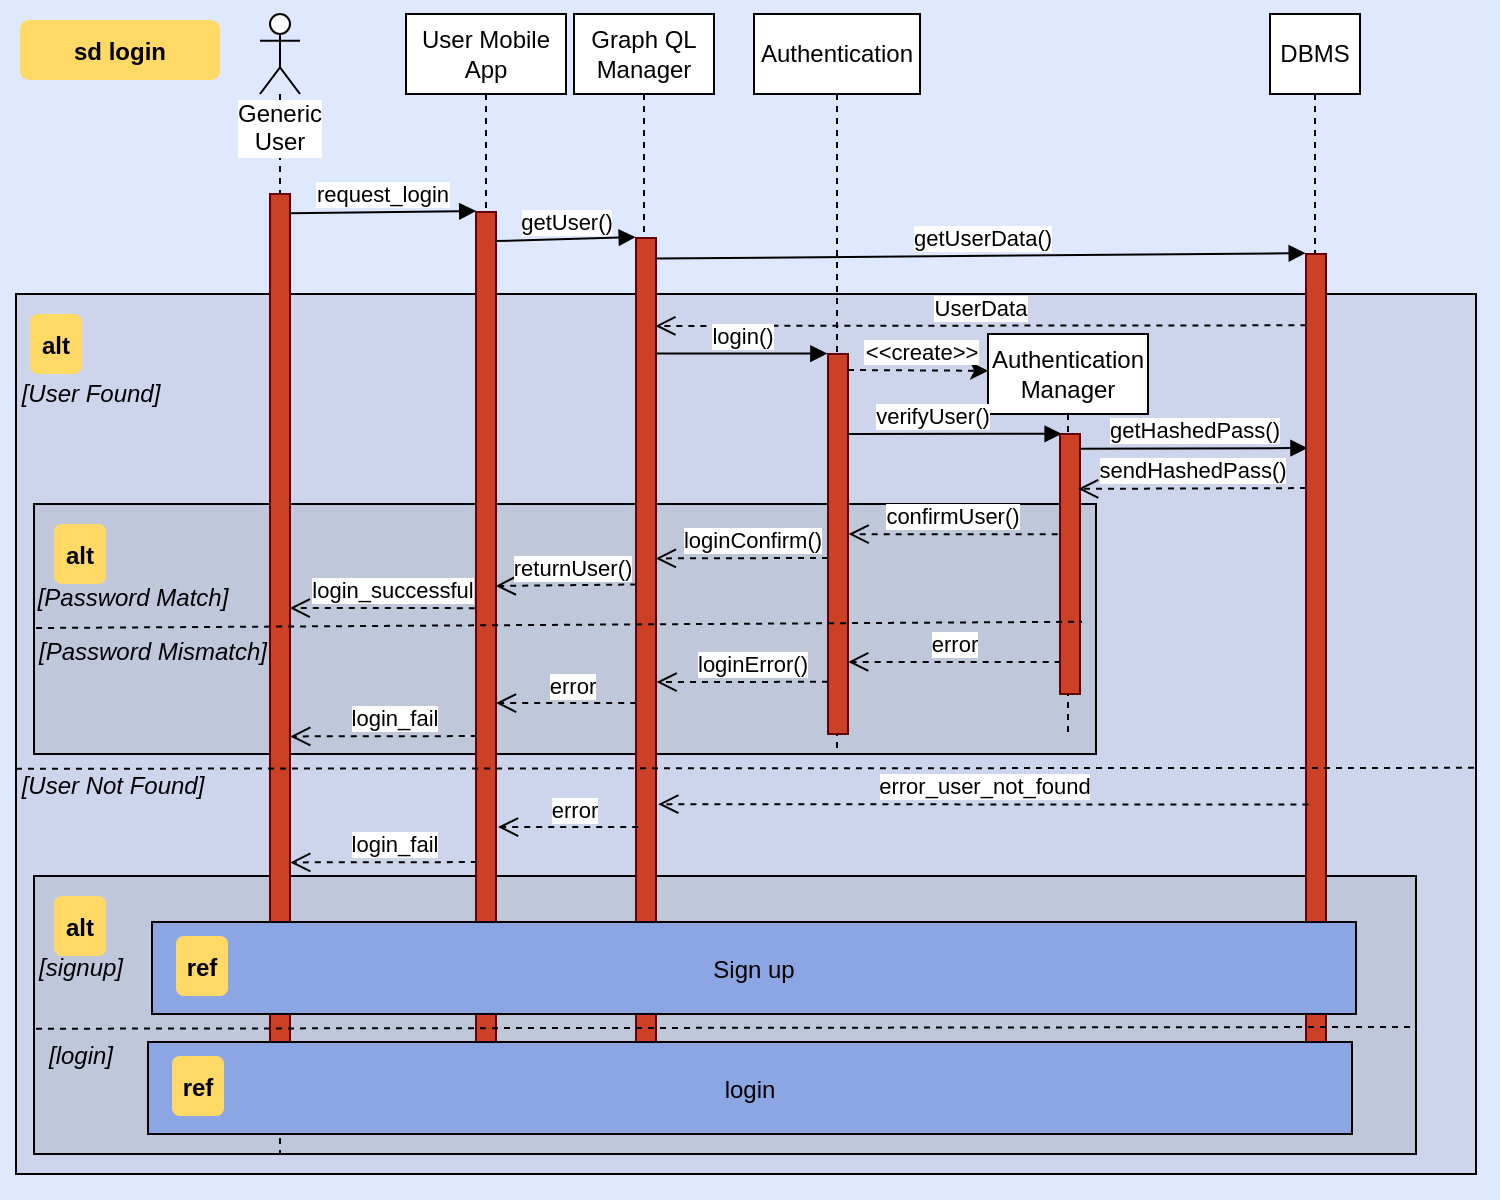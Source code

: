 <mxfile version="12.3.5" type="device" pages="5"><diagram id="CrXdhwiY6fPMYgEZ4Apq" name="login"><mxGraphModel dx="1450" dy="695" grid="1" gridSize="10" guides="1" tooltips="1" connect="1" arrows="1" fold="1" page="1" pageScale="1" pageWidth="827" pageHeight="1169" math="0" shadow="0"><root><mxCell id="m8WvlY5ds33EhGhAsJbo-0"/><mxCell id="m8WvlY5ds33EhGhAsJbo-1" parent="m8WvlY5ds33EhGhAsJbo-0"/><mxCell id="cWcx2hdA0i3huqCgfr5e-0" value="" style="fillColor=#DEE8FF;strokeColor=none" parent="m8WvlY5ds33EhGhAsJbo-1" vertex="1"><mxGeometry x="40" y="10" width="750" height="600" as="geometry"/></mxCell><mxCell id="5d_lEn73JPs7qOvAU7vH-6" value="" style="fillColor=#CCD5EB" parent="m8WvlY5ds33EhGhAsJbo-1" vertex="1"><mxGeometry x="48" y="157" width="730" height="440" as="geometry"/></mxCell><mxCell id="RdXguScPNb67AQccZpyT-11" value="" style="fillColor=#BFC8DB" parent="m8WvlY5ds33EhGhAsJbo-1" vertex="1"><mxGeometry x="57" y="448" width="691" height="139" as="geometry"/></mxCell><mxCell id="-cjpf5rh_ksnd2r_tMuV-2" value="" style="fillColor=#BFC8DB" parent="m8WvlY5ds33EhGhAsJbo-1" vertex="1"><mxGeometry x="57" y="262" width="531" height="125" as="geometry"/></mxCell><mxCell id="-cjpf5rh_ksnd2r_tMuV-3" value="alt" style="rounded=1;fontStyle=1;fillColor=#FFD966;strokeColor=none" parent="m8WvlY5ds33EhGhAsJbo-1" vertex="1"><mxGeometry x="67" y="272" width="26" height="30" as="geometry"/></mxCell><mxCell id="veP7kmMsRA5lVKRhLz1d-0" value="Generic User" style="shape=umlLifeline;participant=umlActor;perimeter=lifelinePerimeter;whiteSpace=wrap;html=1;container=1;collapsible=0;recursiveResize=0;verticalAlign=top;spacingTop=36;labelBackgroundColor=#ffffff;outlineConnect=0;" parent="m8WvlY5ds33EhGhAsJbo-1" vertex="1"><mxGeometry x="170" y="17" width="20" height="570" as="geometry"/></mxCell><mxCell id="veP7kmMsRA5lVKRhLz1d-1" value="" style="fillColor=#CC4125;strokeColor=#660000" parent="veP7kmMsRA5lVKRhLz1d-0" vertex="1"><mxGeometry x="5" y="90" width="10" height="460" as="geometry"/></mxCell><mxCell id="veP7kmMsRA5lVKRhLz1d-2" value="sd login" style="rounded=1;fontStyle=1;fillColor=#FFD966;strokeColor=none" parent="m8WvlY5ds33EhGhAsJbo-1" vertex="1"><mxGeometry x="50" y="20" width="100" height="30" as="geometry"/></mxCell><mxCell id="dgy7WA3dTHtIPP1z5cnq-1" value="request_login" style="html=1;verticalAlign=bottom;endArrow=block;exitX=0.976;exitY=0.021;exitDx=0;exitDy=0;exitPerimeter=0;entryX=0.011;entryY=-0.001;entryDx=0;entryDy=0;entryPerimeter=0;" parent="m8WvlY5ds33EhGhAsJbo-1" source="veP7kmMsRA5lVKRhLz1d-1" target="dgy7WA3dTHtIPP1z5cnq-3" edge="1"><mxGeometry width="80" relative="1" as="geometry"><mxPoint x="178" y="117" as="sourcePoint"/><mxPoint x="258" y="113" as="targetPoint"/></mxGeometry></mxCell><mxCell id="dgy7WA3dTHtIPP1z5cnq-2" value="User Mobile App" style="shape=umlLifeline;perimeter=lifelinePerimeter;whiteSpace=wrap;html=1;container=1;collapsible=0;recursiveResize=0;outlineConnect=0;" parent="m8WvlY5ds33EhGhAsJbo-1" vertex="1"><mxGeometry x="243" y="17" width="80" height="550" as="geometry"/></mxCell><mxCell id="dgy7WA3dTHtIPP1z5cnq-3" value="" style="fillColor=#CC4125;strokeColor=#660000" parent="dgy7WA3dTHtIPP1z5cnq-2" vertex="1"><mxGeometry x="35" y="99" width="10" height="441" as="geometry"/></mxCell><mxCell id="5d_lEn73JPs7qOvAU7vH-0" value="Graph QL Manager" style="shape=umlLifeline;perimeter=lifelinePerimeter;whiteSpace=wrap;html=1;container=1;collapsible=0;recursiveResize=0;outlineConnect=0;" parent="m8WvlY5ds33EhGhAsJbo-1" vertex="1"><mxGeometry x="327" y="17" width="70" height="550" as="geometry"/></mxCell><mxCell id="5d_lEn73JPs7qOvAU7vH-1" value="" style="fillColor=#CC4125;strokeColor=#660000" parent="5d_lEn73JPs7qOvAU7vH-0" vertex="1"><mxGeometry x="31" y="112" width="10" height="428" as="geometry"/></mxCell><mxCell id="5d_lEn73JPs7qOvAU7vH-2" value="getUser()" style="html=1;verticalAlign=bottom;endArrow=block;exitX=0.987;exitY=0.033;exitDx=0;exitDy=0;exitPerimeter=0;entryX=-0.013;entryY=-0.001;entryDx=0;entryDy=0;entryPerimeter=0;" parent="m8WvlY5ds33EhGhAsJbo-1" source="dgy7WA3dTHtIPP1z5cnq-3" target="5d_lEn73JPs7qOvAU7vH-1" edge="1"><mxGeometry width="80" relative="1" as="geometry"><mxPoint x="291" y="117" as="sourcePoint"/><mxPoint x="376" y="122" as="targetPoint"/></mxGeometry></mxCell><mxCell id="5d_lEn73JPs7qOvAU7vH-3" value="DBMS" style="shape=umlLifeline;perimeter=lifelinePerimeter;whiteSpace=wrap;html=1;container=1;collapsible=0;recursiveResize=0;outlineConnect=0;" parent="m8WvlY5ds33EhGhAsJbo-1" vertex="1"><mxGeometry x="675" y="17" width="45" height="560" as="geometry"/></mxCell><mxCell id="5d_lEn73JPs7qOvAU7vH-4" value="" style="fillColor=#CC4125;strokeColor=#660000" parent="5d_lEn73JPs7qOvAU7vH-3" vertex="1"><mxGeometry x="18" y="120" width="10" height="420" as="geometry"/></mxCell><mxCell id="5d_lEn73JPs7qOvAU7vH-5" value="getUserData()" style="html=1;verticalAlign=bottom;endArrow=block;exitX=1.023;exitY=0.024;exitDx=0;exitDy=0;exitPerimeter=0;entryX=-0.013;entryY=-0.001;entryDx=0;entryDy=0;entryPerimeter=0;" parent="m8WvlY5ds33EhGhAsJbo-1" source="5d_lEn73JPs7qOvAU7vH-1" target="5d_lEn73JPs7qOvAU7vH-4" edge="1"><mxGeometry width="80" relative="1" as="geometry"><mxPoint x="395.87" y="122.24" as="sourcePoint"/><mxPoint x="491" y="122" as="targetPoint"/></mxGeometry></mxCell><mxCell id="W8XbOxtOJMQ9NidgNxXh-0" value="alt" style="rounded=1;fontStyle=1;fillColor=#FFD966;strokeColor=none" parent="m8WvlY5ds33EhGhAsJbo-1" vertex="1"><mxGeometry x="55" y="167" width="26" height="30" as="geometry"/></mxCell><mxCell id="0dlTv407DP43QDfmRBpV-0" value="&lt;i&gt;[User Found]&lt;/i&gt;" style="text;html=1;align=center;verticalAlign=middle;resizable=0;points=[];;autosize=1;" parent="m8WvlY5ds33EhGhAsJbo-1" vertex="1"><mxGeometry x="45" y="197" width="80" height="20" as="geometry"/></mxCell><mxCell id="iRlcsJCLpTsYYFTqFkdU-0" value="UserData" style="html=1;verticalAlign=bottom;endArrow=open;dashed=1;endSize=8;exitX=0.02;exitY=0.107;exitDx=0;exitDy=0;exitPerimeter=0;entryX=0.966;entryY=0.124;entryDx=0;entryDy=0;entryPerimeter=0;" parent="m8WvlY5ds33EhGhAsJbo-1" edge="1"><mxGeometry relative="1" as="geometry"><mxPoint x="693.2" y="172.66" as="sourcePoint"/><mxPoint x="367.66" y="172.98" as="targetPoint"/></mxGeometry></mxCell><mxCell id="iRlcsJCLpTsYYFTqFkdU-3" value="Authentication" style="shape=umlLifeline;perimeter=lifelinePerimeter;whiteSpace=wrap;html=1;container=1;collapsible=0;recursiveResize=0;outlineConnect=0;" parent="m8WvlY5ds33EhGhAsJbo-1" vertex="1"><mxGeometry x="417" y="17" width="83" height="370" as="geometry"/></mxCell><mxCell id="iRlcsJCLpTsYYFTqFkdU-4" value="" style="fillColor=#CC4125;strokeColor=#660000" parent="iRlcsJCLpTsYYFTqFkdU-3" vertex="1"><mxGeometry x="37" y="170" width="10" height="190" as="geometry"/></mxCell><mxCell id="iRlcsJCLpTsYYFTqFkdU-5" value="login()" style="html=1;verticalAlign=bottom;endArrow=block;entryX=-0.032;entryY=-0.001;entryDx=0;entryDy=0;entryPerimeter=0;exitX=0.992;exitY=0.135;exitDx=0;exitDy=0;exitPerimeter=0;" parent="m8WvlY5ds33EhGhAsJbo-1" source="5d_lEn73JPs7qOvAU7vH-1" target="iRlcsJCLpTsYYFTqFkdU-4" edge="1"><mxGeometry width="80" relative="1" as="geometry"><mxPoint x="396" y="187" as="sourcePoint"/><mxPoint x="491.87" y="187.224" as="targetPoint"/></mxGeometry></mxCell><mxCell id="36Eif7DIhN0uK87QF9-h-0" value="&lt;&lt;create&gt;&gt;" style="edgeStyle=none;verticalLabelPosition=top;verticalAlign=bottom;dashed=1;entryX=0.001;entryY=0.092;entryDx=0;entryDy=0;entryPerimeter=0;" parent="m8WvlY5ds33EhGhAsJbo-1" target="5_LtlaGzabBt-1JFMkDX-0" edge="1"><mxGeometry x="-19" y="-43" width="100" height="100" as="geometry"><mxPoint x="464" y="195" as="sourcePoint"/><mxPoint x="531" y="191" as="targetPoint"/><mxPoint x="2" as="offset"/></mxGeometry></mxCell><mxCell id="5_LtlaGzabBt-1JFMkDX-0" value="Authentication Manager" style="shape=umlLifeline;perimeter=lifelinePerimeter;whiteSpace=wrap;html=1;container=1;collapsible=0;recursiveResize=0;outlineConnect=0;" parent="m8WvlY5ds33EhGhAsJbo-1" vertex="1"><mxGeometry x="534" y="177" width="80" height="200" as="geometry"/></mxCell><mxCell id="5_LtlaGzabBt-1JFMkDX-1" value="" style="fillColor=#CC4125;strokeColor=#660000" parent="m8WvlY5ds33EhGhAsJbo-1" vertex="1"><mxGeometry x="570" y="227" width="10" height="130" as="geometry"/></mxCell><mxCell id="5_LtlaGzabBt-1JFMkDX-2" value="verifyUser()" style="html=1;verticalAlign=bottom;endArrow=block;entryX=-0.019;entryY=-0.001;entryDx=0;entryDy=0;entryPerimeter=0;" parent="m8WvlY5ds33EhGhAsJbo-1" edge="1"><mxGeometry x="-0.203" width="80" relative="1" as="geometry"><mxPoint x="464" y="227" as="sourcePoint"/><mxPoint x="570.81" y="226.87" as="targetPoint"/><mxPoint as="offset"/></mxGeometry></mxCell><mxCell id="-cjpf5rh_ksnd2r_tMuV-0" value="getHashedPass()" style="html=1;verticalAlign=bottom;endArrow=block;exitX=1.007;exitY=0.057;exitDx=0;exitDy=0;exitPerimeter=0;entryX=0.074;entryY=0.231;entryDx=0;entryDy=0;entryPerimeter=0;" parent="m8WvlY5ds33EhGhAsJbo-1" source="5_LtlaGzabBt-1JFMkDX-1" target="5d_lEn73JPs7qOvAU7vH-4" edge="1"><mxGeometry width="80" relative="1" as="geometry"><mxPoint x="540.5" y="237" as="sourcePoint"/><mxPoint x="620.5" y="237" as="targetPoint"/></mxGeometry></mxCell><mxCell id="-cjpf5rh_ksnd2r_tMuV-4" value="sendHashedPass()" style="html=1;verticalAlign=bottom;endArrow=open;dashed=1;endSize=8;exitX=0.102;exitY=0.308;exitDx=0;exitDy=0;exitPerimeter=0;entryX=1.004;entryY=0.211;entryDx=0;entryDy=0;entryPerimeter=0;" parent="m8WvlY5ds33EhGhAsJbo-1" edge="1"><mxGeometry relative="1" as="geometry"><mxPoint x="693.02" y="254.04" as="sourcePoint"/><mxPoint x="579.04" y="254.43" as="targetPoint"/></mxGeometry></mxCell><mxCell id="BiIX_MKqUpJM135LR5Cr-1" value="&lt;i&gt;[Password Match]&lt;/i&gt;" style="text;html=1;align=center;verticalAlign=middle;resizable=0;points=[];;autosize=1;" parent="m8WvlY5ds33EhGhAsJbo-1" vertex="1"><mxGeometry x="51" y="298.5" width="110" height="20" as="geometry"/></mxCell><mxCell id="BiIX_MKqUpJM135LR5Cr-2" value="confirmUser()" style="html=1;verticalAlign=bottom;endArrow=open;dashed=1;endSize=8;exitX=-0.015;exitY=0.386;exitDx=0;exitDy=0;exitPerimeter=0;entryX=1.129;entryY=0.474;entryDx=0;entryDy=0;entryPerimeter=0;" parent="m8WvlY5ds33EhGhAsJbo-1" edge="1"><mxGeometry relative="1" as="geometry"><mxPoint x="568.85" y="277.18" as="sourcePoint"/><mxPoint x="464.29" y="277.06" as="targetPoint"/></mxGeometry></mxCell><mxCell id="BiIX_MKqUpJM135LR5Cr-3" value="loginConfirm()" style="html=1;verticalAlign=bottom;endArrow=open;dashed=1;endSize=8;exitX=0.001;exitY=0.442;exitDx=0;exitDy=0;exitPerimeter=0;entryX=0.99;entryY=0.36;entryDx=0;entryDy=0;entryPerimeter=0;" parent="m8WvlY5ds33EhGhAsJbo-1" edge="1"><mxGeometry x="-0.113" relative="1" as="geometry"><mxPoint x="454.01" y="288.98" as="sourcePoint"/><mxPoint x="367.9" y="289.2" as="targetPoint"/><mxPoint as="offset"/></mxGeometry></mxCell><mxCell id="BiIX_MKqUpJM135LR5Cr-4" value="returnUser()" style="html=1;verticalAlign=bottom;endArrow=open;dashed=1;endSize=8;exitX=0.01;exitY=0.636;exitDx=0;exitDy=0;exitPerimeter=0;entryX=0.982;entryY=0.424;entryDx=0;entryDy=0;entryPerimeter=0;" parent="m8WvlY5ds33EhGhAsJbo-1" target="dgy7WA3dTHtIPP1z5cnq-3" edge="1"><mxGeometry x="-0.084" relative="1" as="geometry"><mxPoint x="358.1" y="302.22" as="sourcePoint"/><mxPoint x="287.99" y="304.236" as="targetPoint"/><mxPoint as="offset"/></mxGeometry></mxCell><mxCell id="BiIX_MKqUpJM135LR5Cr-5" value="login_successful" style="html=1;verticalAlign=bottom;endArrow=open;dashed=1;endSize=8;exitX=0.04;exitY=0.718;exitDx=0;exitDy=0;exitPerimeter=0;entryX=0.985;entryY=0.45;entryDx=0;entryDy=0;entryPerimeter=0;" parent="m8WvlY5ds33EhGhAsJbo-1" target="veP7kmMsRA5lVKRhLz1d-1" edge="1"><mxGeometry x="-0.113" relative="1" as="geometry"><mxPoint x="277.4" y="314.072" as="sourcePoint"/><mxPoint x="184.1" y="318.4" as="targetPoint"/><mxPoint as="offset"/></mxGeometry></mxCell><mxCell id="RdXguScPNb67AQccZpyT-0" value="" style="endArrow=none;dashed=1;html=1;exitX=0.002;exitY=0.496;exitDx=0;exitDy=0;exitPerimeter=0;entryX=1.002;entryY=0.427;entryDx=0;entryDy=0;entryPerimeter=0;" parent="m8WvlY5ds33EhGhAsJbo-1" source="-cjpf5rh_ksnd2r_tMuV-2" edge="1"><mxGeometry width="50" height="50" relative="1" as="geometry"><mxPoint x="57" y="321.22" as="sourcePoint"/><mxPoint x="581.042" y="320.86" as="targetPoint"/></mxGeometry></mxCell><mxCell id="RdXguScPNb67AQccZpyT-1" value="&lt;i&gt;[Password Mismatch]&lt;/i&gt;" style="text;html=1;align=center;verticalAlign=middle;resizable=0;points=[];;autosize=1;" parent="m8WvlY5ds33EhGhAsJbo-1" vertex="1"><mxGeometry x="51" y="326" width="130" height="20" as="geometry"/></mxCell><mxCell id="RdXguScPNb67AQccZpyT-2" value="error" style="html=1;verticalAlign=bottom;endArrow=open;dashed=1;endSize=8;exitX=0.033;exitY=0.278;exitDx=0;exitDy=0;exitPerimeter=0;entryX=1.008;entryY=0.398;entryDx=0;entryDy=0;entryPerimeter=0;" parent="m8WvlY5ds33EhGhAsJbo-1" edge="1"><mxGeometry relative="1" as="geometry"><mxPoint x="570.33" y="341.04" as="sourcePoint"/><mxPoint x="464.08" y="340.948" as="targetPoint"/></mxGeometry></mxCell><mxCell id="RdXguScPNb67AQccZpyT-3" value="loginError()" style="html=1;verticalAlign=bottom;endArrow=open;dashed=1;endSize=8;exitX=0.001;exitY=0.442;exitDx=0;exitDy=0;exitPerimeter=0;entryX=1.029;entryY=0.598;entryDx=0;entryDy=0;entryPerimeter=0;" parent="m8WvlY5ds33EhGhAsJbo-1" edge="1"><mxGeometry x="-0.113" relative="1" as="geometry"><mxPoint x="454.01" y="350.892" as="sourcePoint"/><mxPoint x="368.29" y="351.048" as="targetPoint"/><mxPoint as="offset"/></mxGeometry></mxCell><mxCell id="RdXguScPNb67AQccZpyT-4" value="error" style="html=1;verticalAlign=bottom;endArrow=open;dashed=1;endSize=8;exitX=0.01;exitY=0.636;exitDx=0;exitDy=0;exitPerimeter=0;entryX=0.999;entryY=0.659;entryDx=0;entryDy=0;entryPerimeter=0;" parent="m8WvlY5ds33EhGhAsJbo-1" edge="1"><mxGeometry x="-0.084" relative="1" as="geometry"><mxPoint x="358.1" y="361.536" as="sourcePoint"/><mxPoint x="287.99" y="361.52" as="targetPoint"/><mxPoint as="offset"/></mxGeometry></mxCell><mxCell id="RdXguScPNb67AQccZpyT-5" value="login_fail" style="html=1;verticalAlign=bottom;endArrow=open;dashed=1;endSize=8;exitX=0.04;exitY=0.718;exitDx=0;exitDy=0;exitPerimeter=0;entryX=1.01;entryY=0.74;entryDx=0;entryDy=0;entryPerimeter=0;" parent="m8WvlY5ds33EhGhAsJbo-1" edge="1"><mxGeometry x="-0.113" relative="1" as="geometry"><mxPoint x="278.4" y="378.04" as="sourcePoint"/><mxPoint x="185.1" y="378.2" as="targetPoint"/><mxPoint as="offset"/></mxGeometry></mxCell><mxCell id="RdXguScPNb67AQccZpyT-6" value="" style="endArrow=none;dashed=1;html=1;exitX=0;exitY=0.719;exitDx=0;exitDy=0;exitPerimeter=0;entryX=0.999;entryY=0.718;entryDx=0;entryDy=0;entryPerimeter=0;" parent="m8WvlY5ds33EhGhAsJbo-1" edge="1"><mxGeometry width="50" height="50" relative="1" as="geometry"><mxPoint x="48" y="394.36" as="sourcePoint"/><mxPoint x="777.27" y="393.92" as="targetPoint"/></mxGeometry></mxCell><mxCell id="RdXguScPNb67AQccZpyT-7" value="&lt;i&gt;[User Not Found]&lt;/i&gt;" style="text;html=1;align=center;verticalAlign=middle;resizable=0;points=[];;autosize=1;" parent="m8WvlY5ds33EhGhAsJbo-1" vertex="1"><mxGeometry x="41" y="393" width="110" height="20" as="geometry"/></mxCell><mxCell id="RdXguScPNb67AQccZpyT-8" value="error_user_not_found" style="html=1;verticalAlign=bottom;endArrow=open;dashed=1;endSize=8;exitX=0.02;exitY=0.107;exitDx=0;exitDy=0;exitPerimeter=0;entryX=1.013;entryY=0.159;entryDx=0;entryDy=0;entryPerimeter=0;" parent="m8WvlY5ds33EhGhAsJbo-1" edge="1"><mxGeometry relative="1" as="geometry"><mxPoint x="694.2" y="412.31" as="sourcePoint"/><mxPoint x="369.13" y="412.085" as="targetPoint"/></mxGeometry></mxCell><mxCell id="RdXguScPNb67AQccZpyT-9" value="error" style="html=1;verticalAlign=bottom;endArrow=open;dashed=1;endSize=8;exitX=0.01;exitY=0.636;exitDx=0;exitDy=0;exitPerimeter=0;entryX=0.999;entryY=0.659;entryDx=0;entryDy=0;entryPerimeter=0;" parent="m8WvlY5ds33EhGhAsJbo-1" edge="1"><mxGeometry x="-0.084" relative="1" as="geometry"><mxPoint x="359.1" y="423.536" as="sourcePoint"/><mxPoint x="288.99" y="423.52" as="targetPoint"/><mxPoint as="offset"/></mxGeometry></mxCell><mxCell id="RdXguScPNb67AQccZpyT-10" value="login_fail" style="html=1;verticalAlign=bottom;endArrow=open;dashed=1;endSize=8;exitX=0.04;exitY=0.718;exitDx=0;exitDy=0;exitPerimeter=0;entryX=1.01;entryY=0.74;entryDx=0;entryDy=0;entryPerimeter=0;" parent="m8WvlY5ds33EhGhAsJbo-1" edge="1"><mxGeometry x="-0.113" relative="1" as="geometry"><mxPoint x="278.4" y="441.04" as="sourcePoint"/><mxPoint x="185.1" y="441.2" as="targetPoint"/><mxPoint as="offset"/></mxGeometry></mxCell><mxCell id="RdXguScPNb67AQccZpyT-12" value="alt" style="rounded=1;fontStyle=1;fillColor=#FFD966;strokeColor=none" parent="m8WvlY5ds33EhGhAsJbo-1" vertex="1"><mxGeometry x="67" y="458" width="26" height="30" as="geometry"/></mxCell><mxCell id="E3zWzNHRna5P-tVIfxmr-2" value="" style="endArrow=none;dashed=1;html=1;exitX=0;exitY=0.719;exitDx=0;exitDy=0;exitPerimeter=0;entryX=1;entryY=0.543;entryDx=0;entryDy=0;entryPerimeter=0;" parent="m8WvlY5ds33EhGhAsJbo-1" target="RdXguScPNb67AQccZpyT-11" edge="1"><mxGeometry width="50" height="50" relative="1" as="geometry"><mxPoint x="58" y="524.36" as="sourcePoint"/><mxPoint x="741" y="524" as="targetPoint"/></mxGeometry></mxCell><mxCell id="E3zWzNHRna5P-tVIfxmr-3" value="&lt;i&gt;[signup]&lt;/i&gt;" style="text;html=1;align=center;verticalAlign=middle;resizable=0;points=[];;autosize=1;" parent="m8WvlY5ds33EhGhAsJbo-1" vertex="1"><mxGeometry x="50" y="484" width="60" height="20" as="geometry"/></mxCell><mxCell id="E3zWzNHRna5P-tVIfxmr-4" value="&lt;i&gt;[login]&lt;/i&gt;" style="text;html=1;align=center;verticalAlign=middle;resizable=0;points=[];;autosize=1;" parent="m8WvlY5ds33EhGhAsJbo-1" vertex="1"><mxGeometry x="55" y="528" width="50" height="20" as="geometry"/></mxCell><mxCell id="vaKdM13NoSG1Im_sCrHN-0" value="Sign up" style="fillColor=#8CA5E3" parent="m8WvlY5ds33EhGhAsJbo-1" vertex="1"><mxGeometry x="116" y="471" width="602" height="46" as="geometry"/></mxCell><mxCell id="vaKdM13NoSG1Im_sCrHN-1" value="ref" style="rounded=1;fontStyle=1;fillColor=#FFD966;strokeColor=none" parent="m8WvlY5ds33EhGhAsJbo-1" vertex="1"><mxGeometry x="128" y="478" width="26" height="30" as="geometry"/></mxCell><mxCell id="E3zWzNHRna5P-tVIfxmr-0" value="login" style="fillColor=#8CA5E3" parent="m8WvlY5ds33EhGhAsJbo-1" vertex="1"><mxGeometry x="114" y="531" width="602" height="46" as="geometry"/></mxCell><mxCell id="E3zWzNHRna5P-tVIfxmr-1" value="ref" style="rounded=1;fontStyle=1;fillColor=#FFD966;strokeColor=none" parent="m8WvlY5ds33EhGhAsJbo-1" vertex="1"><mxGeometry x="126" y="538" width="26" height="30" as="geometry"/></mxCell></root></mxGraphModel></diagram><diagram id="mDGo9yNX5aML_PglhVuM" name="signup normal user"><mxGraphModel dx="1450" dy="695" grid="1" gridSize="10" guides="1" tooltips="1" connect="1" arrows="1" fold="1" page="1" pageScale="1" pageWidth="827" pageHeight="1169" math="0" shadow="0"><root><mxCell id="Kp0Ri7G3ceMFHAYilPDp-0"/><mxCell id="Kp0Ri7G3ceMFHAYilPDp-1" parent="Kp0Ri7G3ceMFHAYilPDp-0"/><mxCell id="851z6d8mwXLdcQOY2gGG-0" value="" style="fillColor=#DEE8FF;strokeColor=none" parent="Kp0Ri7G3ceMFHAYilPDp-1" vertex="1"><mxGeometry x="75" y="30" width="835" height="1090" as="geometry"/></mxCell><mxCell id="qkp8dZJEwCeKMfOnfgAK-4" value="" style="fillColor=#DBE0EA" parent="Kp0Ri7G3ceMFHAYilPDp-1" vertex="1"><mxGeometry x="81.5" y="174" width="818" height="935" as="geometry"/></mxCell><mxCell id="oYM_RRbZX77ootmhnvKp-0" value="" style="fillColor=#CCD5EB" parent="Kp0Ri7G3ceMFHAYilPDp-1" vertex="1"><mxGeometry x="141.5" y="238" width="730" height="620" as="geometry"/></mxCell><mxCell id="6TK-0K0USLwhjC_gF5Ja-5" value="" style="fillColor=#BFC8DB" parent="Kp0Ri7G3ceMFHAYilPDp-1" vertex="1"><mxGeometry x="171.5" y="602" width="630" height="246" as="geometry"/></mxCell><mxCell id="qkp8dZJEwCeKMfOnfgAK-5" value="alt" style="rounded=1;fontStyle=1;fillColor=#FFD966;strokeColor=none" parent="Kp0Ri7G3ceMFHAYilPDp-1" vertex="1"><mxGeometry x="87.5" y="187" width="26" height="30" as="geometry"/></mxCell><mxCell id="6jgj0DebbnSHKN6ac275-0" value="" style="fillColor=#BFC8DB" parent="Kp0Ri7G3ceMFHAYilPDp-1" vertex="1"><mxGeometry x="152.5" y="307" width="691" height="139" as="geometry"/></mxCell><mxCell id="851z6d8mwXLdcQOY2gGG-1" value="sd signup" style="rounded=1;fontStyle=1;fillColor=#FFD966;strokeColor=none" parent="Kp0Ri7G3ceMFHAYilPDp-1" vertex="1"><mxGeometry x="85" y="40" width="100" height="30" as="geometry"/></mxCell><mxCell id="s7r6R0QGaLuf4MTgU7x0-0" value="Normal User" style="shape=umlLifeline;participant=umlActor;perimeter=lifelinePerimeter;whiteSpace=wrap;html=1;container=1;collapsible=0;recursiveResize=0;verticalAlign=top;spacingTop=36;labelBackgroundColor=#ffffff;outlineConnect=0;" parent="Kp0Ri7G3ceMFHAYilPDp-1" vertex="1"><mxGeometry x="236.5" y="38" width="20" height="1060" as="geometry"/></mxCell><mxCell id="s7r6R0QGaLuf4MTgU7x0-1" value="" style="fillColor=#CC4125;strokeColor=#660000" parent="s7r6R0QGaLuf4MTgU7x0-0" vertex="1"><mxGeometry x="5" y="91" width="10" height="949" as="geometry"/></mxCell><mxCell id="zTtyGoJf1yHfslP5ia4j-0" value="request_signup" style="html=1;verticalAlign=bottom;endArrow=block;entryX=0.022;entryY=0;entryDx=0;entryDy=0;entryPerimeter=0;exitX=0.941;exitY=0.005;exitDx=0;exitDy=0;exitPerimeter=0;" parent="Kp0Ri7G3ceMFHAYilPDp-1" edge="1"><mxGeometry width="80" relative="1" as="geometry"><mxPoint x="250.91" y="133.495" as="sourcePoint"/><mxPoint x="341.72" y="134" as="targetPoint"/></mxGeometry></mxCell><mxCell id="Er8gNp_FQpRy_EwdIDF9-0" value="User Mobile App" style="shape=umlLifeline;perimeter=lifelinePerimeter;whiteSpace=wrap;html=1;container=1;collapsible=0;recursiveResize=0;outlineConnect=0;" parent="Kp0Ri7G3ceMFHAYilPDp-1" vertex="1"><mxGeometry x="306.5" y="38" width="80" height="1060" as="geometry"/></mxCell><mxCell id="Er8gNp_FQpRy_EwdIDF9-1" value="" style="fillColor=#CC4125;strokeColor=#660000" parent="Er8gNp_FQpRy_EwdIDF9-0" vertex="1"><mxGeometry x="35" y="96" width="10" height="944" as="geometry"/></mxCell><mxCell id="m_GFNoZ3g6uJfEdyiz3o-0" value="Graph QL Manager" style="shape=umlLifeline;perimeter=lifelinePerimeter;whiteSpace=wrap;html=1;container=1;collapsible=0;recursiveResize=0;outlineConnect=0;" parent="Kp0Ri7G3ceMFHAYilPDp-1" vertex="1"><mxGeometry x="395.5" y="39" width="70" height="1059" as="geometry"/></mxCell><mxCell id="m_GFNoZ3g6uJfEdyiz3o-1" value="" style="fillColor=#CC4125;strokeColor=#660000" parent="m_GFNoZ3g6uJfEdyiz3o-0" vertex="1"><mxGeometry x="31" y="184" width="10" height="856" as="geometry"/></mxCell><mxCell id="7oYyVQ-ZYd9LzaDAIXJH-0" value="getUser()" style="html=1;verticalAlign=bottom;endArrow=block;entryX=0.019;entryY=0;entryDx=0;entryDy=0;entryPerimeter=0;exitX=0.989;exitY=0.255;exitDx=0;exitDy=0;exitPerimeter=0;" parent="Kp0Ri7G3ceMFHAYilPDp-1" edge="1"><mxGeometry width="80" relative="1" as="geometry"><mxPoint x="351.39" y="223.02" as="sourcePoint"/><mxPoint x="426.69" y="223" as="targetPoint"/></mxGeometry></mxCell><mxCell id="oYM_RRbZX77ootmhnvKp-1" value="DBMS" style="shape=umlLifeline;perimeter=lifelinePerimeter;whiteSpace=wrap;html=1;container=1;collapsible=0;recursiveResize=0;outlineConnect=0;" parent="Kp0Ri7G3ceMFHAYilPDp-1" vertex="1"><mxGeometry x="761.5" y="39" width="45" height="1029" as="geometry"/></mxCell><mxCell id="oYM_RRbZX77ootmhnvKp-2" value="" style="fillColor=#CC4125;strokeColor=#660000" parent="oYM_RRbZX77ootmhnvKp-1" vertex="1"><mxGeometry x="18" y="189" width="10" height="811" as="geometry"/></mxCell><mxCell id="oYM_RRbZX77ootmhnvKp-3" value="getUserData()" style="html=1;verticalAlign=bottom;endArrow=block;exitX=1.02;exitY=0.008;exitDx=0;exitDy=0;exitPerimeter=0;entryX=-0.013;entryY=-0.001;entryDx=0;entryDy=0;entryPerimeter=0;" parent="Kp0Ri7G3ceMFHAYilPDp-1" source="m_GFNoZ3g6uJfEdyiz3o-1" target="oYM_RRbZX77ootmhnvKp-2" edge="1"><mxGeometry width="80" relative="1" as="geometry"><mxPoint x="458.73" y="155.98" as="sourcePoint"/><mxPoint x="581.5" y="139.5" as="targetPoint"/></mxGeometry></mxCell><mxCell id="oYM_RRbZX77ootmhnvKp-4" value="alt" style="rounded=1;fontStyle=1;fillColor=#FFD966;strokeColor=none" parent="Kp0Ri7G3ceMFHAYilPDp-1" vertex="1"><mxGeometry x="145.5" y="254.5" width="26" height="30" as="geometry"/></mxCell><mxCell id="oYM_RRbZX77ootmhnvKp-5" value="&lt;i&gt;[User Found]&lt;/i&gt;" style="text;html=1;align=center;verticalAlign=middle;resizable=0;points=[];;autosize=1;" parent="Kp0Ri7G3ceMFHAYilPDp-1" vertex="1"><mxGeometry x="135.5" y="284.5" width="80" height="20" as="geometry"/></mxCell><mxCell id="oYM_RRbZX77ootmhnvKp-6" value="userData" style="html=1;verticalAlign=bottom;endArrow=open;dashed=1;endSize=8;exitX=-0.008;exitY=0.085;exitDx=0;exitDy=0;exitPerimeter=0;entryX=1;entryY=0.115;entryDx=0;entryDy=0;entryPerimeter=0;" parent="Kp0Ri7G3ceMFHAYilPDp-1" edge="1"><mxGeometry relative="1" as="geometry"><mxPoint x="779.42" y="259.3" as="sourcePoint"/><mxPoint x="436.5" y="260.145" as="targetPoint"/></mxGeometry></mxCell><mxCell id="PYlREt906kuoquJRQLPY-0" value="raise_error" style="html=1;verticalAlign=bottom;endArrow=open;dashed=1;endSize=8;exitX=-0.015;exitY=0.092;exitDx=0;exitDy=0;exitPerimeter=0;entryX=0.999;entryY=0.659;entryDx=0;entryDy=0;entryPerimeter=0;" parent="Kp0Ri7G3ceMFHAYilPDp-1" edge="1"><mxGeometry x="-0.084" relative="1" as="geometry"><mxPoint x="426.35" y="272.312" as="sourcePoint"/><mxPoint x="351.49" y="272.52" as="targetPoint"/><mxPoint as="offset"/></mxGeometry></mxCell><mxCell id="0o4QtthcN3LA8J9I9OvI-0" value="signup_fail" style="html=1;verticalAlign=bottom;endArrow=open;dashed=1;endSize=8;exitX=0.04;exitY=0.718;exitDx=0;exitDy=0;exitPerimeter=0;entryX=1.087;entryY=0.237;entryDx=0;entryDy=0;entryPerimeter=0;" parent="Kp0Ri7G3ceMFHAYilPDp-1" edge="1"><mxGeometry x="-0.113" relative="1" as="geometry"><mxPoint x="340.9" y="285.54" as="sourcePoint"/><mxPoint x="252.37" y="285.183" as="targetPoint"/><mxPoint as="offset"/></mxGeometry></mxCell><mxCell id="P6bvdUmvOdZGgSROY1BM-0" value="" style="endArrow=none;dashed=1;html=1;exitX=0;exitY=0.719;exitDx=0;exitDy=0;exitPerimeter=0;entryX=0.999;entryY=0.718;entryDx=0;entryDy=0;entryPerimeter=0;" parent="Kp0Ri7G3ceMFHAYilPDp-1" edge="1"><mxGeometry width="50" height="50" relative="1" as="geometry"><mxPoint x="139" y="456.36" as="sourcePoint"/><mxPoint x="868.27" y="455.92" as="targetPoint"/></mxGeometry></mxCell><mxCell id="6jgj0DebbnSHKN6ac275-1" value="login" style="fillColor=#8CA5E3" parent="Kp0Ri7G3ceMFHAYilPDp-1" vertex="1"><mxGeometry x="209.5" y="390" width="602" height="46" as="geometry"/></mxCell><mxCell id="6jgj0DebbnSHKN6ac275-2" value="Sign up" style="fillColor=#8CA5E3" parent="Kp0Ri7G3ceMFHAYilPDp-1" vertex="1"><mxGeometry x="211.5" y="330" width="602" height="46" as="geometry"/></mxCell><mxCell id="6jgj0DebbnSHKN6ac275-3" value="ref" style="rounded=1;fontStyle=1;fillColor=#FFD966;strokeColor=none" parent="Kp0Ri7G3ceMFHAYilPDp-1" vertex="1"><mxGeometry x="223.5" y="337" width="26" height="30" as="geometry"/></mxCell><mxCell id="6jgj0DebbnSHKN6ac275-4" value="alt" style="rounded=1;fontStyle=1;fillColor=#FFD966;strokeColor=none" parent="Kp0Ri7G3ceMFHAYilPDp-1" vertex="1"><mxGeometry x="162.5" y="317" width="26" height="30" as="geometry"/></mxCell><mxCell id="6jgj0DebbnSHKN6ac275-5" value="ref" style="rounded=1;fontStyle=1;fillColor=#FFD966;strokeColor=none" parent="Kp0Ri7G3ceMFHAYilPDp-1" vertex="1"><mxGeometry x="221.5" y="397" width="26" height="30" as="geometry"/></mxCell><mxCell id="6jgj0DebbnSHKN6ac275-6" value="" style="endArrow=none;dashed=1;html=1;exitX=0;exitY=0.719;exitDx=0;exitDy=0;exitPerimeter=0;entryX=1;entryY=0.543;entryDx=0;entryDy=0;entryPerimeter=0;" parent="Kp0Ri7G3ceMFHAYilPDp-1" target="6jgj0DebbnSHKN6ac275-0" edge="1"><mxGeometry width="50" height="50" relative="1" as="geometry"><mxPoint x="153.5" y="383.36" as="sourcePoint"/><mxPoint x="836.5" y="383" as="targetPoint"/></mxGeometry></mxCell><mxCell id="6jgj0DebbnSHKN6ac275-7" value="&lt;i&gt;[signup]&lt;/i&gt;" style="text;html=1;align=center;verticalAlign=middle;resizable=0;points=[];;autosize=1;" parent="Kp0Ri7G3ceMFHAYilPDp-1" vertex="1"><mxGeometry x="145.5" y="343" width="60" height="20" as="geometry"/></mxCell><mxCell id="6jgj0DebbnSHKN6ac275-8" value="&lt;i&gt;[login]&lt;/i&gt;" style="text;html=1;align=center;verticalAlign=middle;resizable=0;points=[];;autosize=1;" parent="Kp0Ri7G3ceMFHAYilPDp-1" vertex="1"><mxGeometry x="150.5" y="387" width="50" height="20" as="geometry"/></mxCell><mxCell id="PPoA97_29lQ3MZaZmE5D-0" value="user_not_found" style="html=1;verticalAlign=bottom;endArrow=open;dashed=1;endSize=8;exitX=0.041;exitY=0.671;exitDx=0;exitDy=0;exitPerimeter=0;entryX=0.976;entryY=0.744;entryDx=0;entryDy=0;entryPerimeter=0;" parent="Kp0Ri7G3ceMFHAYilPDp-1" edge="1"><mxGeometry relative="1" as="geometry"><mxPoint x="779.91" y="473.98" as="sourcePoint"/><mxPoint x="436.26" y="474.312" as="targetPoint"/></mxGeometry></mxCell><mxCell id="qkp8dZJEwCeKMfOnfgAK-0" value="&lt;i&gt;[User Not Found]&lt;/i&gt;" style="text;html=1;align=center;verticalAlign=middle;resizable=0;points=[];;autosize=1;" parent="Kp0Ri7G3ceMFHAYilPDp-1" vertex="1"><mxGeometry x="135.5" y="455.5" width="110" height="20" as="geometry"/></mxCell><mxCell id="qkp8dZJEwCeKMfOnfgAK-1" value="signup_types" style="html=1;verticalAlign=bottom;endArrow=open;dashed=1;endSize=8;exitX=0.029;exitY=0.043;exitDx=0;exitDy=0;exitPerimeter=0;entryX=0.987;entryY=0.05;entryDx=0;entryDy=0;entryPerimeter=0;" parent="Kp0Ri7G3ceMFHAYilPDp-1" edge="1"><mxGeometry relative="1" as="geometry"><mxPoint x="341.79" y="151.692" as="sourcePoint"/><mxPoint x="251.37" y="151.95" as="targetPoint"/></mxGeometry></mxCell><mxCell id="qkp8dZJEwCeKMfOnfgAK-3" value="select_type" style="html=1;verticalAlign=bottom;endArrow=block;entryX=0.007;entryY=0.084;entryDx=0;entryDy=0;entryPerimeter=0;" parent="Kp0Ri7G3ceMFHAYilPDp-1" edge="1"><mxGeometry width="80" relative="1" as="geometry"><mxPoint x="251.5" y="167" as="sourcePoint"/><mxPoint x="341.57" y="167.096" as="targetPoint"/></mxGeometry></mxCell><mxCell id="qkp8dZJEwCeKMfOnfgAK-6" value="[&lt;i&gt;Email]&lt;/i&gt;" style="text;html=1;align=center;verticalAlign=middle;resizable=0;points=[];;autosize=1;" parent="Kp0Ri7G3ceMFHAYilPDp-1" vertex="1"><mxGeometry x="81.5" y="214" width="50" height="20" as="geometry"/></mxCell><mxCell id="qkp8dZJEwCeKMfOnfgAK-7" value="email_selected" style="html=1;verticalAlign=bottom;endArrow=open;dashed=1;endSize=8;exitX=0.029;exitY=0.043;exitDx=0;exitDy=0;exitPerimeter=0;entryX=0.961;entryY=0.054;entryDx=0;entryDy=0;entryPerimeter=0;" parent="Kp0Ri7G3ceMFHAYilPDp-1" edge="1"><mxGeometry relative="1" as="geometry"><mxPoint x="341.79" y="191.372" as="sourcePoint"/><mxPoint x="251.11" y="191.14" as="targetPoint"/></mxGeometry></mxCell><mxCell id="qkp8dZJEwCeKMfOnfgAK-8" value="fill_form" style="html=1;verticalAlign=bottom;endArrow=block;exitX=1.025;exitY=0.095;exitDx=0;exitDy=0;exitPerimeter=0;entryX=0.007;entryY=0.084;entryDx=0;entryDy=0;entryPerimeter=0;" parent="Kp0Ri7G3ceMFHAYilPDp-1" edge="1"><mxGeometry width="80" relative="1" as="geometry"><mxPoint x="251.75" y="207.95" as="sourcePoint"/><mxPoint x="341.57" y="207.936" as="targetPoint"/></mxGeometry></mxCell><mxCell id="4L5eP36nDI02O5W-WhfC-5" value="Authentication" style="shape=umlLifeline;perimeter=lifelinePerimeter;whiteSpace=wrap;html=1;container=1;collapsible=0;recursiveResize=0;outlineConnect=0;" parent="Kp0Ri7G3ceMFHAYilPDp-1" vertex="1"><mxGeometry x="506.5" y="485" width="85" height="373" as="geometry"/></mxCell><mxCell id="iTPVTnjicLwOOJovJm-q-0" value="&lt;&lt;create&gt;&gt;" style="edgeStyle=none;verticalLabelPosition=top;verticalAlign=bottom;dashed=1;exitX=1.018;exitY=0.024;exitDx=0;exitDy=0;exitPerimeter=0;entryX=0.001;entryY=0.092;entryDx=0;entryDy=0;entryPerimeter=0;" parent="Kp0Ri7G3ceMFHAYilPDp-1" edge="1"><mxGeometry x="-46" y="265.5" width="100" height="100" as="geometry"><mxPoint x="437.18" y="504.38" as="sourcePoint"/><mxPoint x="507.08" y="503.9" as="targetPoint"/><mxPoint x="2" as="offset"/></mxGeometry></mxCell><mxCell id="iTPVTnjicLwOOJovJm-q-1" value="" style="fillColor=#CC4125;strokeColor=#660000" parent="Kp0Ri7G3ceMFHAYilPDp-1" vertex="1"><mxGeometry x="544.5" y="538" width="10" height="300" as="geometry"/></mxCell><mxCell id="6TK-0K0USLwhjC_gF5Ja-0" value="signup()" style="html=1;verticalAlign=bottom;endArrow=block;entryX=0.028;entryY=-0.002;entryDx=0;entryDy=0;entryPerimeter=0;exitX=0.989;exitY=0.255;exitDx=0;exitDy=0;exitPerimeter=0;" parent="Kp0Ri7G3ceMFHAYilPDp-1" target="iTPVTnjicLwOOJovJm-q-1" edge="1"><mxGeometry width="80" relative="1" as="geometry"><mxPoint x="437.39" y="537.52" as="sourcePoint"/><mxPoint x="512.69" y="537.5" as="targetPoint"/></mxGeometry></mxCell><mxCell id="6TK-0K0USLwhjC_gF5Ja-1" value="AWS Manager" style="shape=umlLifeline;perimeter=lifelinePerimeter;whiteSpace=wrap;html=1;container=1;collapsible=0;recursiveResize=0;outlineConnect=0;" parent="Kp0Ri7G3ceMFHAYilPDp-1" vertex="1"><mxGeometry x="631.5" y="538" width="50" height="180" as="geometry"/></mxCell><mxCell id="6TK-0K0USLwhjC_gF5Ja-3" value="" style="fillColor=#CC4125;strokeColor=#660000" parent="6TK-0K0USLwhjC_gF5Ja-1" vertex="1"><mxGeometry x="20" y="50" width="10" height="120" as="geometry"/></mxCell><mxCell id="6TK-0K0USLwhjC_gF5Ja-2" value="&lt;&lt;create&gt;&gt;" style="edgeStyle=none;verticalLabelPosition=top;verticalAlign=bottom;dashed=1;exitX=1.018;exitY=0.024;exitDx=0;exitDy=0;exitPerimeter=0;entryX=0.01;entryY=0.116;entryDx=0;entryDy=0;entryPerimeter=0;" parent="Kp0Ri7G3ceMFHAYilPDp-1" target="6TK-0K0USLwhjC_gF5Ja-1" edge="1"><mxGeometry x="71.5" y="319.5" width="100" height="100" as="geometry"><mxPoint x="554.68" y="558.38" as="sourcePoint"/><mxPoint x="631.5" y="554" as="targetPoint"/><mxPoint x="2" as="offset"/></mxGeometry></mxCell><mxCell id="6TK-0K0USLwhjC_gF5Ja-4" value="verifyUserDocs()" style="html=1;verticalAlign=bottom;endArrow=block;entryX=-0.003;entryY=0.001;entryDx=0;entryDy=0;entryPerimeter=0;" parent="Kp0Ri7G3ceMFHAYilPDp-1" target="6TK-0K0USLwhjC_gF5Ja-3" edge="1"><mxGeometry width="80" relative="1" as="geometry"><mxPoint x="555" y="588" as="sourcePoint"/><mxPoint x="628.28" y="588.48" as="targetPoint"/></mxGeometry></mxCell><mxCell id="6TK-0K0USLwhjC_gF5Ja-6" value="alt" style="rounded=1;fontStyle=1;fillColor=#FFD966;strokeColor=none" parent="Kp0Ri7G3ceMFHAYilPDp-1" vertex="1"><mxGeometry x="173.5" y="605" width="26" height="30" as="geometry"/></mxCell><mxCell id="6TK-0K0USLwhjC_gF5Ja-7" value="" style="endArrow=none;dashed=1;html=1;exitX=0;exitY=0.5;exitDx=0;exitDy=0;entryX=0.998;entryY=0.269;entryDx=0;entryDy=0;entryPerimeter=0;" parent="Kp0Ri7G3ceMFHAYilPDp-1" target="6TK-0K0USLwhjC_gF5Ja-5" edge="1"><mxGeometry width="50" height="50" relative="1" as="geometry"><mxPoint x="171.5" y="670.5" as="sourcePoint"/><mxPoint x="771.5" y="668" as="targetPoint"/></mxGeometry></mxCell><mxCell id="6TK-0K0USLwhjC_gF5Ja-8" value="&lt;i&gt;[Fail]&lt;/i&gt;" style="text;html=1;align=center;verticalAlign=middle;resizable=0;points=[];;autosize=1;" parent="Kp0Ri7G3ceMFHAYilPDp-1" vertex="1"><mxGeometry x="194.5" y="608" width="40" height="20" as="geometry"/></mxCell><mxCell id="6TK-0K0USLwhjC_gF5Ja-9" value="doc_mismatch" style="html=1;verticalAlign=bottom;endArrow=open;dashed=1;endSize=8;exitX=0.009;exitY=0.228;exitDx=0;exitDy=0;exitPerimeter=0;entryX=0.982;entryY=0.315;entryDx=0;entryDy=0;entryPerimeter=0;" parent="Kp0Ri7G3ceMFHAYilPDp-1" edge="1"><mxGeometry x="-0.084" relative="1" as="geometry"><mxPoint x="651.59" y="619.92" as="sourcePoint"/><mxPoint x="554.32" y="619.9" as="targetPoint"/><mxPoint as="offset"/></mxGeometry></mxCell><mxCell id="6TK-0K0USLwhjC_gF5Ja-11" value="docVerError()" style="html=1;verticalAlign=bottom;endArrow=open;dashed=1;endSize=8;exitX=0.009;exitY=0.228;exitDx=0;exitDy=0;exitPerimeter=0;entryX=0.942;entryY=0.765;entryDx=0;entryDy=0;entryPerimeter=0;" parent="Kp0Ri7G3ceMFHAYilPDp-1" edge="1"><mxGeometry x="-0.084" relative="1" as="geometry"><mxPoint x="544.59" y="631.42" as="sourcePoint"/><mxPoint x="435.92" y="632.04" as="targetPoint"/><mxPoint as="offset"/></mxGeometry></mxCell><mxCell id="IQMuss2bbG4WdZhwqm9f-0" value="error" style="html=1;verticalAlign=bottom;endArrow=open;dashed=1;endSize=8;exitX=0.009;exitY=0.228;exitDx=0;exitDy=0;exitPerimeter=0;" parent="Kp0Ri7G3ceMFHAYilPDp-1" edge="1"><mxGeometry x="-0.084" relative="1" as="geometry"><mxPoint x="425.59" y="642.42" as="sourcePoint"/><mxPoint x="351.5" y="643" as="targetPoint"/><mxPoint as="offset"/></mxGeometry></mxCell><mxCell id="NcDIHMDYPetjdMYm-1-R-0" value="signup_fail" style="html=1;verticalAlign=bottom;endArrow=open;dashed=1;endSize=8;exitX=0.04;exitY=0.718;exitDx=0;exitDy=0;exitPerimeter=0;entryX=1.087;entryY=0.237;entryDx=0;entryDy=0;entryPerimeter=0;" parent="Kp0Ri7G3ceMFHAYilPDp-1" edge="1"><mxGeometry x="-0.113" relative="1" as="geometry"><mxPoint x="340.9" y="662.54" as="sourcePoint"/><mxPoint x="252.37" y="662.183" as="targetPoint"/><mxPoint as="offset"/></mxGeometry></mxCell><mxCell id="NcDIHMDYPetjdMYm-1-R-1" value="&lt;i&gt;[Pass]&lt;/i&gt;" style="text;html=1;align=center;verticalAlign=middle;resizable=0;points=[];;autosize=1;" parent="Kp0Ri7G3ceMFHAYilPDp-1" vertex="1"><mxGeometry x="162.5" y="670" width="50" height="20" as="geometry"/></mxCell><mxCell id="NcDIHMDYPetjdMYm-1-R-2" value="doc_verified" style="html=1;verticalAlign=bottom;endArrow=open;dashed=1;endSize=8;exitX=0.009;exitY=0.228;exitDx=0;exitDy=0;exitPerimeter=0;entryX=0.982;entryY=0.315;entryDx=0;entryDy=0;entryPerimeter=0;" parent="Kp0Ri7G3ceMFHAYilPDp-1" edge="1"><mxGeometry x="-0.084" relative="1" as="geometry"><mxPoint x="652.59" y="692.92" as="sourcePoint"/><mxPoint x="555.32" y="692.9" as="targetPoint"/><mxPoint as="offset"/></mxGeometry></mxCell><mxCell id="NcDIHMDYPetjdMYm-1-R-3" value="registerUser()" style="html=1;verticalAlign=bottom;endArrow=block;entryX=-0.014;entryY=0;entryDx=0;entryDy=0;entryPerimeter=0;" parent="Kp0Ri7G3ceMFHAYilPDp-1" target="1mngqxmqb2tLwIjA6ums-2" edge="1"><mxGeometry width="80" relative="1" as="geometry"><mxPoint x="555" y="771" as="sourcePoint"/><mxPoint x="651.47" y="771.12" as="targetPoint"/></mxGeometry></mxCell><mxCell id="1mngqxmqb2tLwIjA6ums-0" value="&lt;&lt;create&gt;&gt;" style="edgeStyle=none;verticalLabelPosition=top;verticalAlign=bottom;dashed=1;exitX=1.018;exitY=0.024;exitDx=0;exitDy=0;exitPerimeter=0;entryX=0.01;entryY=0.116;entryDx=0;entryDy=0;entryPerimeter=0;" parent="Kp0Ri7G3ceMFHAYilPDp-1" edge="1"><mxGeometry x="72.5" y="500.5" width="100" height="100" as="geometry"><mxPoint x="555.68" y="739.38" as="sourcePoint"/><mxPoint x="633" y="739.88" as="targetPoint"/><mxPoint x="2" as="offset"/></mxGeometry></mxCell><mxCell id="1mngqxmqb2tLwIjA6ums-1" value="Authentication Manager" style="shape=umlLifeline;perimeter=lifelinePerimeter;whiteSpace=wrap;html=1;container=1;collapsible=0;recursiveResize=0;outlineConnect=0;" parent="Kp0Ri7G3ceMFHAYilPDp-1" vertex="1"><mxGeometry x="632.5" y="721" width="79" height="117" as="geometry"/></mxCell><mxCell id="1mngqxmqb2tLwIjA6ums-2" value="" style="fillColor=#CC4125;strokeColor=#660000" parent="1mngqxmqb2tLwIjA6ums-1" vertex="1"><mxGeometry x="34" y="50" width="10" height="50" as="geometry"/></mxCell><mxCell id="JhlekeQoNUmSlhtEdq-K-0" value="register()" style="html=1;verticalAlign=bottom;endArrow=block;entryX=0.101;entryY=0.976;entryDx=0;entryDy=0;entryPerimeter=0;" parent="Kp0Ri7G3ceMFHAYilPDp-1" edge="1"><mxGeometry width="80" relative="1" as="geometry"><mxPoint x="676.5" y="780" as="sourcePoint"/><mxPoint x="780.51" y="780.296" as="targetPoint"/></mxGeometry></mxCell><mxCell id="p-l0fTwjeGxIGmHxdX0w-0" value="userID" style="html=1;verticalAlign=bottom;endArrow=open;dashed=1;endSize=8;exitX=0.009;exitY=0.228;exitDx=0;exitDy=0;exitPerimeter=0;entryX=0.947;entryY=0.556;entryDx=0;entryDy=0;entryPerimeter=0;" parent="Kp0Ri7G3ceMFHAYilPDp-1" edge="1"><mxGeometry x="-0.084" relative="1" as="geometry"><mxPoint x="776.59" y="796.92" as="sourcePoint"/><mxPoint x="675.97" y="796.8" as="targetPoint"/><mxPoint as="offset"/></mxGeometry></mxCell><mxCell id="TzLKq7o0F2BsdQ_FMEyl-0" value="confirmRegistration()" style="html=1;verticalAlign=bottom;endArrow=open;dashed=1;endSize=8;exitX=0.009;exitY=0.228;exitDx=0;exitDy=0;exitPerimeter=0;entryX=0.891;entryY=0.896;entryDx=0;entryDy=0;entryPerimeter=0;" parent="Kp0Ri7G3ceMFHAYilPDp-1" target="iTPVTnjicLwOOJovJm-q-1" edge="1"><mxGeometry x="-0.084" relative="1" as="geometry"><mxPoint x="666.59" y="806.92" as="sourcePoint"/><mxPoint x="565.97" y="806.8" as="targetPoint"/><mxPoint as="offset"/></mxGeometry></mxCell><mxCell id="TzLKq7o0F2BsdQ_FMEyl-1" value="signupConfirm()" style="html=1;verticalAlign=bottom;endArrow=open;dashed=1;endSize=8;entryX=0.984;entryY=0.949;entryDx=0;entryDy=0;entryPerimeter=0;exitX=0.101;exitY=0.931;exitDx=0;exitDy=0;exitPerimeter=0;" parent="Kp0Ri7G3ceMFHAYilPDp-1" edge="1"><mxGeometry x="-0.084" relative="1" as="geometry"><mxPoint x="545.51" y="815.3" as="sourcePoint"/><mxPoint x="436.34" y="817.074" as="targetPoint"/><mxPoint as="offset"/></mxGeometry></mxCell><mxCell id="plQ_FYs-jYb9YB1eS2LA-0" value="returnUser()" style="html=1;verticalAlign=bottom;endArrow=open;dashed=1;endSize=8;entryX=0.953;entryY=0.772;entryDx=0;entryDy=0;entryPerimeter=0;" parent="Kp0Ri7G3ceMFHAYilPDp-1" edge="1"><mxGeometry x="-0.084" relative="1" as="geometry"><mxPoint x="426.5" y="825" as="sourcePoint"/><mxPoint x="351.03" y="824.168" as="targetPoint"/><mxPoint as="offset"/></mxGeometry></mxCell><mxCell id="RohV2or9H1ia97CuGKfx-0" value="signup_success" style="html=1;verticalAlign=bottom;endArrow=open;dashed=1;endSize=8;entryX=0.942;entryY=0.983;entryDx=0;entryDy=0;entryPerimeter=0;" parent="Kp0Ri7G3ceMFHAYilPDp-1" edge="1"><mxGeometry x="-0.084" relative="1" as="geometry"><mxPoint x="341.5" y="835" as="sourcePoint"/><mxPoint x="250.92" y="835.777" as="targetPoint"/><mxPoint as="offset"/></mxGeometry></mxCell><mxCell id="RohV2or9H1ia97CuGKfx-2" value="" style="endArrow=none;dashed=1;html=1;exitX=0.001;exitY=0.743;exitDx=0;exitDy=0;exitPerimeter=0;entryX=0.999;entryY=0.718;entryDx=0;entryDy=0;entryPerimeter=0;" parent="Kp0Ri7G3ceMFHAYilPDp-1" source="qkp8dZJEwCeKMfOnfgAK-4" edge="1"><mxGeometry width="50" height="50" relative="1" as="geometry"><mxPoint x="171.5" y="868.36" as="sourcePoint"/><mxPoint x="900.77" y="867.92" as="targetPoint"/></mxGeometry></mxCell><mxCell id="RohV2or9H1ia97CuGKfx-3" value="[&lt;i&gt;SPID]&lt;/i&gt;" style="text;html=1;align=center;verticalAlign=middle;resizable=0;points=[];;autosize=1;" parent="Kp0Ri7G3ceMFHAYilPDp-1" vertex="1"><mxGeometry x="77.5" y="868" width="50" height="20" as="geometry"/></mxCell><mxCell id="RohV2or9H1ia97CuGKfx-4" value="SPID_selected" style="html=1;verticalAlign=bottom;endArrow=open;dashed=1;endSize=8;exitX=0.029;exitY=0.043;exitDx=0;exitDy=0;exitPerimeter=0;entryX=0.961;entryY=0.054;entryDx=0;entryDy=0;entryPerimeter=0;" parent="Kp0Ri7G3ceMFHAYilPDp-1" edge="1"><mxGeometry relative="1" as="geometry"><mxPoint x="341.79" y="892.372" as="sourcePoint"/><mxPoint x="251.11" y="892.14" as="targetPoint"/></mxGeometry></mxCell><mxCell id="RohV2or9H1ia97CuGKfx-5" value="login" style="html=1;verticalAlign=bottom;endArrow=block;exitX=0.981;exitY=0.872;exitDx=0;exitDy=0;exitPerimeter=0;entryX=0.007;entryY=0.084;entryDx=0;entryDy=0;entryPerimeter=0;" parent="Kp0Ri7G3ceMFHAYilPDp-1" edge="1"><mxGeometry width="80" relative="1" as="geometry"><mxPoint x="251.31" y="908.928" as="sourcePoint"/><mxPoint x="342.07" y="909.096" as="targetPoint"/></mxGeometry></mxCell><mxCell id="RohV2or9H1ia97CuGKfx-6" value="getSPID()" style="html=1;verticalAlign=bottom;endArrow=block;entryX=0.007;entryY=0.084;entryDx=0;entryDy=0;entryPerimeter=0;" parent="Kp0Ri7G3ceMFHAYilPDp-1" edge="1"><mxGeometry width="80" relative="1" as="geometry"><mxPoint x="351.5" y="919" as="sourcePoint"/><mxPoint x="427.07" y="919.096" as="targetPoint"/></mxGeometry></mxCell><mxCell id="RohV2or9H1ia97CuGKfx-7" value="&lt;&lt;create&gt;&gt;" style="edgeStyle=none;verticalLabelPosition=top;verticalAlign=bottom;dashed=1;exitX=1.018;exitY=0.024;exitDx=0;exitDy=0;exitPerimeter=0;entryX=0.001;entryY=0.092;entryDx=0;entryDy=0;entryPerimeter=0;" parent="Kp0Ri7G3ceMFHAYilPDp-1" edge="1"><mxGeometry x="-46.5" y="689.5" width="100" height="100" as="geometry"><mxPoint x="436.68" y="928.38" as="sourcePoint"/><mxPoint x="506.58" y="927.9" as="targetPoint"/><mxPoint x="2" as="offset"/></mxGeometry></mxCell><mxCell id="RohV2or9H1ia97CuGKfx-8" value="SPID" style="shape=umlLifeline;perimeter=lifelinePerimeter;whiteSpace=wrap;html=1;container=1;collapsible=0;recursiveResize=0;outlineConnect=0;" parent="Kp0Ri7G3ceMFHAYilPDp-1" vertex="1"><mxGeometry x="506.5" y="908" width="35" height="90" as="geometry"/></mxCell><mxCell id="RohV2or9H1ia97CuGKfx-9" value="" style="fillColor=#CC4125;strokeColor=#660000" parent="RohV2or9H1ia97CuGKfx-8" vertex="1"><mxGeometry x="13" y="50" width="10" height="30" as="geometry"/></mxCell><mxCell id="RohV2or9H1ia97CuGKfx-10" value="getSPID()" style="html=1;verticalAlign=bottom;endArrow=block;entryX=0.007;entryY=0.084;entryDx=0;entryDy=0;entryPerimeter=0;exitX=0.882;exitY=0.912;exitDx=0;exitDy=0;exitPerimeter=0;" parent="Kp0Ri7G3ceMFHAYilPDp-1" edge="1"><mxGeometry width="80" relative="1" as="geometry"><mxPoint x="436.32" y="958.072" as="sourcePoint"/><mxPoint x="520.07" y="958.096" as="targetPoint"/></mxGeometry></mxCell><mxCell id="RohV2or9H1ia97CuGKfx-11" value="userID" style="html=1;verticalAlign=bottom;endArrow=open;dashed=1;endSize=8;entryX=0.969;entryY=0.934;entryDx=0;entryDy=0;entryPerimeter=0;" parent="Kp0Ri7G3ceMFHAYilPDp-1" edge="1"><mxGeometry x="-0.084" relative="1" as="geometry"><mxPoint x="518.5" y="976" as="sourcePoint"/><mxPoint x="436.19" y="975.804" as="targetPoint"/><mxPoint as="offset"/></mxGeometry></mxCell><mxCell id="RohV2or9H1ia97CuGKfx-12" value="returnUser()" style="html=1;verticalAlign=bottom;endArrow=open;dashed=1;endSize=8;entryX=0.953;entryY=0.961;entryDx=0;entryDy=0;entryPerimeter=0;" parent="Kp0Ri7G3ceMFHAYilPDp-1" edge="1"><mxGeometry x="-0.084" relative="1" as="geometry"><mxPoint x="426.5" y="1040" as="sourcePoint"/><mxPoint x="351.03" y="1040.134" as="targetPoint"/><mxPoint as="offset"/></mxGeometry></mxCell><mxCell id="RohV2or9H1ia97CuGKfx-13" value="register()" style="html=1;verticalAlign=bottom;endArrow=block;exitX=0.901;exitY=0.974;exitDx=0;exitDy=0;exitPerimeter=0;entryX=-0.013;entryY=-0.001;entryDx=0;entryDy=0;entryPerimeter=0;" parent="Kp0Ri7G3ceMFHAYilPDp-1" edge="1"><mxGeometry width="80" relative="1" as="geometry"><mxPoint x="435.51" y="1004.044" as="sourcePoint"/><mxPoint x="781.87" y="1003.929" as="targetPoint"/></mxGeometry></mxCell><mxCell id="rdciRwC_sNpacKlf7o9--0" value="userID" style="html=1;verticalAlign=bottom;endArrow=open;dashed=1;endSize=8;exitX=-0.008;exitY=0.085;exitDx=0;exitDy=0;exitPerimeter=0;entryX=1;entryY=0.115;entryDx=0;entryDy=0;entryPerimeter=0;" parent="Kp0Ri7G3ceMFHAYilPDp-1" edge="1"><mxGeometry relative="1" as="geometry"><mxPoint x="779.42" y="1024.3" as="sourcePoint"/><mxPoint x="436.5" y="1025.145" as="targetPoint"/></mxGeometry></mxCell><mxCell id="rdciRwC_sNpacKlf7o9--1" value="signup_success" style="html=1;verticalAlign=bottom;endArrow=open;dashed=1;endSize=8;entryX=0.942;entryY=0.983;entryDx=0;entryDy=0;entryPerimeter=0;" parent="Kp0Ri7G3ceMFHAYilPDp-1" edge="1"><mxGeometry x="-0.084" relative="1" as="geometry"><mxPoint x="342.5" y="1059" as="sourcePoint"/><mxPoint x="251.92" y="1059.777" as="targetPoint"/><mxPoint as="offset"/></mxGeometry></mxCell></root></mxGraphModel></diagram><diagram id="ssgni6c3xe4LHvZwTOuv" name="signup authority"><mxGraphModel dx="1450" dy="695" grid="1" gridSize="10" guides="1" tooltips="1" connect="1" arrows="1" fold="1" page="1" pageScale="1" pageWidth="827" pageHeight="1169" math="0" shadow="0"><root><mxCell id="4-JA0x-Bw01mrHthHpuK-0"/><mxCell id="4-JA0x-Bw01mrHthHpuK-1" parent="4-JA0x-Bw01mrHthHpuK-0"/><mxCell id="S96qj7qoRWT-c49NfcXg-0" value="" style="fillColor=#DEE8FF;strokeColor=none" parent="4-JA0x-Bw01mrHthHpuK-1" vertex="1"><mxGeometry x="120" y="30" width="720" height="700" as="geometry"/></mxCell><mxCell id="Kj8qI_8tSO2ECIOf9mJa-0" value="" style="fillColor=#DBE0EA" parent="4-JA0x-Bw01mrHthHpuK-1" vertex="1"><mxGeometry x="130" y="160" width="700" height="560" as="geometry"/></mxCell><mxCell id="wJMG0--funXN5Zw90GEq-0" value="" style="fillColor=#BFC8DB" parent="4-JA0x-Bw01mrHthHpuK-1" vertex="1"><mxGeometry x="140" y="463" width="660" height="217" as="geometry"/></mxCell><mxCell id="r9YZlOGw-edssxjoRMM2-0" value="" style="fillColor=#BFC8DB" parent="4-JA0x-Bw01mrHthHpuK-1" vertex="1"><mxGeometry x="153" y="219" width="668" height="139" as="geometry"/></mxCell><mxCell id="Kj8qI_8tSO2ECIOf9mJa-1" value="alt" style="rounded=1;fontStyle=1;fillColor=#FFD966;strokeColor=none" parent="4-JA0x-Bw01mrHthHpuK-1" vertex="1"><mxGeometry x="153.5" y="163" width="26" height="30" as="geometry"/></mxCell><mxCell id="Kj8qI_8tSO2ECIOf9mJa-2" value="" style="endArrow=none;dashed=1;html=1;exitX=-0.001;exitY=0.389;exitDx=0;exitDy=0;exitPerimeter=0;" parent="4-JA0x-Bw01mrHthHpuK-1" edge="1"><mxGeometry width="50" height="50" relative="1" as="geometry"><mxPoint x="130.3" y="377.84" as="sourcePoint"/><mxPoint x="831" y="377" as="targetPoint"/></mxGeometry></mxCell><mxCell id="yJhyX-7xTj_2QJyIAtHg-0" value="Authority" style="shape=umlLifeline;participant=umlActor;perimeter=lifelinePerimeter;whiteSpace=wrap;html=1;container=1;collapsible=0;recursiveResize=0;verticalAlign=top;spacingTop=36;labelBackgroundColor=#ffffff;outlineConnect=0;" parent="4-JA0x-Bw01mrHthHpuK-1" vertex="1"><mxGeometry x="237" y="38" width="20" height="672" as="geometry"/></mxCell><mxCell id="yJhyX-7xTj_2QJyIAtHg-1" value="" style="fillColor=#CC4125;strokeColor=#660000" parent="yJhyX-7xTj_2QJyIAtHg-0" vertex="1"><mxGeometry x="5" y="91" width="10" height="569" as="geometry"/></mxCell><mxCell id="yJhyX-7xTj_2QJyIAtHg-2" value="request_signup" style="html=1;verticalAlign=bottom;endArrow=block;entryX=0.022;entryY=0;entryDx=0;entryDy=0;entryPerimeter=0;exitX=0.941;exitY=0.005;exitDx=0;exitDy=0;exitPerimeter=0;" parent="4-JA0x-Bw01mrHthHpuK-1" edge="1"><mxGeometry width="80" relative="1" as="geometry"><mxPoint x="250.91" y="133.495" as="sourcePoint"/><mxPoint x="341.72" y="134" as="targetPoint"/></mxGeometry></mxCell><mxCell id="yJhyX-7xTj_2QJyIAtHg-3" value="Web App" style="shape=umlLifeline;perimeter=lifelinePerimeter;whiteSpace=wrap;html=1;container=1;collapsible=0;recursiveResize=0;outlineConnect=0;" parent="4-JA0x-Bw01mrHthHpuK-1" vertex="1"><mxGeometry x="329" y="38" width="33" height="672" as="geometry"/></mxCell><mxCell id="yJhyX-7xTj_2QJyIAtHg-4" value="" style="fillColor=#CC4125;strokeColor=#660000" parent="yJhyX-7xTj_2QJyIAtHg-3" vertex="1"><mxGeometry x="12" y="96" width="10" height="564" as="geometry"/></mxCell><mxCell id="4bUogGaYvAQdaHHhhPfl-0" value="Graph QL Manager" style="shape=umlLifeline;perimeter=lifelinePerimeter;whiteSpace=wrap;html=1;container=1;collapsible=0;recursiveResize=0;outlineConnect=0;" parent="4-JA0x-Bw01mrHthHpuK-1" vertex="1"><mxGeometry x="411" y="39" width="70" height="671" as="geometry"/></mxCell><mxCell id="4bUogGaYvAQdaHHhhPfl-1" value="" style="fillColor=#CC4125;strokeColor=#660000" parent="4bUogGaYvAQdaHHhhPfl-0" vertex="1"><mxGeometry x="31" y="106" width="10" height="554" as="geometry"/></mxCell><mxCell id="4bUogGaYvAQdaHHhhPfl-2" value="DBMS" style="shape=umlLifeline;perimeter=lifelinePerimeter;whiteSpace=wrap;html=1;container=1;collapsible=0;recursiveResize=0;outlineConnect=0;" parent="4-JA0x-Bw01mrHthHpuK-1" vertex="1"><mxGeometry x="762" y="39" width="45" height="671" as="geometry"/></mxCell><mxCell id="4bUogGaYvAQdaHHhhPfl-3" value="" style="fillColor=#CC4125;strokeColor=#660000" parent="4bUogGaYvAQdaHHhhPfl-2" vertex="1"><mxGeometry x="18" y="112" width="10" height="548" as="geometry"/></mxCell><mxCell id="Kj8qI_8tSO2ECIOf9mJa-3" value="getCertificate()" style="html=1;verticalAlign=bottom;endArrow=block;entryX=0.022;entryY=0;entryDx=0;entryDy=0;entryPerimeter=0;exitX=0.941;exitY=0.005;exitDx=0;exitDy=0;exitPerimeter=0;" parent="4-JA0x-Bw01mrHthHpuK-1" edge="1"><mxGeometry width="80" relative="1" as="geometry"><mxPoint x="351.91" y="143.495" as="sourcePoint"/><mxPoint x="442.72" y="144" as="targetPoint"/></mxGeometry></mxCell><mxCell id="Kj8qI_8tSO2ECIOf9mJa-4" value="getCertificate()" style="html=1;verticalAlign=bottom;endArrow=block;exitX=0.941;exitY=0.005;exitDx=0;exitDy=0;exitPerimeter=0;entryX=0.014;entryY=0.003;entryDx=0;entryDy=0;entryPerimeter=0;" parent="4-JA0x-Bw01mrHthHpuK-1" edge="1"><mxGeometry width="80" relative="1" as="geometry"><mxPoint x="451.91" y="153.495" as="sourcePoint"/><mxPoint x="779.64" y="153.433" as="targetPoint"/></mxGeometry></mxCell><mxCell id="EKQNzKYGEE7hq_mrX74g-0" value="certificateID" style="html=1;verticalAlign=bottom;endArrow=open;dashed=1;endSize=8;exitX=-0.008;exitY=0.085;exitDx=0;exitDy=0;exitPerimeter=0;" parent="4-JA0x-Bw01mrHthHpuK-1" edge="1"><mxGeometry relative="1" as="geometry"><mxPoint x="779.42" y="178.3" as="sourcePoint"/><mxPoint x="450" y="179" as="targetPoint"/></mxGeometry></mxCell><mxCell id="EKQNzKYGEE7hq_mrX74g-1" value="&lt;i&gt;[Found]&lt;/i&gt;" style="text;html=1;align=center;verticalAlign=middle;resizable=0;points=[];;autosize=1;" parent="4-JA0x-Bw01mrHthHpuK-1" vertex="1"><mxGeometry x="177.5" y="163" width="60" height="20" as="geometry"/></mxCell><mxCell id="r9YZlOGw-edssxjoRMM2-1" value="raise_error" style="html=1;verticalAlign=bottom;endArrow=open;dashed=1;endSize=8;exitX=-0.015;exitY=0.092;exitDx=0;exitDy=0;exitPerimeter=0;entryX=1.022;entryY=0.065;entryDx=0;entryDy=0;entryPerimeter=0;" parent="4-JA0x-Bw01mrHthHpuK-1" edge="1"><mxGeometry x="-0.084" relative="1" as="geometry"><mxPoint x="440.35" y="195.312" as="sourcePoint"/><mxPoint x="351.22" y="195.36" as="targetPoint"/><mxPoint as="offset"/></mxGeometry></mxCell><mxCell id="r9YZlOGw-edssxjoRMM2-2" value="signup_fail" style="html=1;verticalAlign=bottom;endArrow=open;dashed=1;endSize=8;exitX=0.04;exitY=0.718;exitDx=0;exitDy=0;exitPerimeter=0;entryX=1.087;entryY=0.237;entryDx=0;entryDy=0;entryPerimeter=0;" parent="4-JA0x-Bw01mrHthHpuK-1" edge="1"><mxGeometry x="-0.113" relative="1" as="geometry"><mxPoint x="339.9" y="209.54" as="sourcePoint"/><mxPoint x="251.37" y="209.183" as="targetPoint"/><mxPoint as="offset"/></mxGeometry></mxCell><mxCell id="r9YZlOGw-edssxjoRMM2-5" value="ref" style="rounded=1;fontStyle=1;fillColor=#FFD966;strokeColor=none" parent="4-JA0x-Bw01mrHthHpuK-1" vertex="1"><mxGeometry x="223.5" y="249" width="26" height="30" as="geometry"/></mxCell><mxCell id="r9YZlOGw-edssxjoRMM2-6" value="alt" style="rounded=1;fontStyle=1;fillColor=#FFD966;strokeColor=none" parent="4-JA0x-Bw01mrHthHpuK-1" vertex="1"><mxGeometry x="165.5" y="229" width="26" height="30" as="geometry"/></mxCell><mxCell id="r9YZlOGw-edssxjoRMM2-7" value="ref" style="rounded=1;fontStyle=1;fillColor=#FFD966;strokeColor=none" parent="4-JA0x-Bw01mrHthHpuK-1" vertex="1"><mxGeometry x="221.5" y="309" width="26" height="30" as="geometry"/></mxCell><mxCell id="r9YZlOGw-edssxjoRMM2-8" value="" style="endArrow=none;dashed=1;html=1;exitX=0;exitY=0.719;exitDx=0;exitDy=0;exitPerimeter=0;entryX=1;entryY=0.543;entryDx=0;entryDy=0;entryPerimeter=0;" parent="4-JA0x-Bw01mrHthHpuK-1" target="r9YZlOGw-edssxjoRMM2-0" edge="1"><mxGeometry width="50" height="50" relative="1" as="geometry"><mxPoint x="153.5" y="295.36" as="sourcePoint"/><mxPoint x="836.5" y="295" as="targetPoint"/></mxGeometry></mxCell><mxCell id="r9YZlOGw-edssxjoRMM2-9" value="&lt;i&gt;[signup]&lt;/i&gt;" style="text;html=1;align=center;verticalAlign=middle;resizable=0;points=[];;autosize=1;" parent="4-JA0x-Bw01mrHthHpuK-1" vertex="1"><mxGeometry x="148.5" y="255" width="60" height="20" as="geometry"/></mxCell><mxCell id="r9YZlOGw-edssxjoRMM2-10" value="&lt;i&gt;[login]&lt;/i&gt;" style="text;html=1;align=center;verticalAlign=middle;resizable=0;points=[];;autosize=1;" parent="4-JA0x-Bw01mrHthHpuK-1" vertex="1"><mxGeometry x="153.5" y="299" width="50" height="20" as="geometry"/></mxCell><mxCell id="r9YZlOGw-edssxjoRMM2-11" value="&lt;i&gt;[Not Found]&lt;/i&gt;" style="text;html=1;align=center;verticalAlign=middle;resizable=0;points=[];;autosize=1;" parent="4-JA0x-Bw01mrHthHpuK-1" vertex="1"><mxGeometry x="128.5" y="380" width="80" height="20" as="geometry"/></mxCell><mxCell id="r9YZlOGw-edssxjoRMM2-12" value="certificate_not_found" style="html=1;verticalAlign=bottom;endArrow=open;dashed=1;endSize=8;exitX=-0.008;exitY=0.085;exitDx=0;exitDy=0;exitPerimeter=0;" parent="4-JA0x-Bw01mrHthHpuK-1" edge="1"><mxGeometry relative="1" as="geometry"><mxPoint x="780.42" y="394.3" as="sourcePoint"/><mxPoint x="451" y="395" as="targetPoint"/></mxGeometry></mxCell><mxCell id="ctTho4yimtT82_1FYX3I-0" value="Security Manager" style="shape=umlLifeline;perimeter=lifelinePerimeter;whiteSpace=wrap;html=1;container=1;collapsible=0;recursiveResize=0;outlineConnect=0;" parent="4-JA0x-Bw01mrHthHpuK-1" vertex="1"><mxGeometry x="532" y="40" width="50" height="670" as="geometry"/></mxCell><mxCell id="ctTho4yimtT82_1FYX3I-1" value="" style="fillColor=#CC4125;strokeColor=#660000" parent="ctTho4yimtT82_1FYX3I-0" vertex="1"><mxGeometry x="20" y="106" width="10" height="554" as="geometry"/></mxCell><mxCell id="r9YZlOGw-edssxjoRMM2-4" value="Sign up authority" style="fillColor=#8CA5E3" parent="4-JA0x-Bw01mrHthHpuK-1" vertex="1"><mxGeometry x="211.5" y="242" width="602" height="46" as="geometry"/></mxCell><mxCell id="r9YZlOGw-edssxjoRMM2-3" value="login" style="fillColor=#8CA5E3" parent="4-JA0x-Bw01mrHthHpuK-1" vertex="1"><mxGeometry x="209.5" y="302" width="602" height="46" as="geometry"/></mxCell><mxCell id="ctTho4yimtT82_1FYX3I-2" value="verifyCertificate()" style="html=1;verticalAlign=bottom;endArrow=block;entryX=0.003;entryY=0.332;entryDx=0;entryDy=0;entryPerimeter=0;exitX=0.941;exitY=0.005;exitDx=0;exitDy=0;exitPerimeter=0;" parent="4-JA0x-Bw01mrHthHpuK-1" edge="1"><mxGeometry width="80" relative="1" as="geometry"><mxPoint x="452.41" y="415.995" as="sourcePoint"/><mxPoint x="552.03" y="416.192" as="targetPoint"/></mxGeometry></mxCell><mxCell id="PH0vxuDODkypal_g7vwp-0" value="Certificate Verifier" style="shape=umlLifeline;perimeter=lifelinePerimeter;whiteSpace=wrap;html=1;container=1;collapsible=0;recursiveResize=0;outlineConnect=0;" parent="4-JA0x-Bw01mrHthHpuK-1" vertex="1"><mxGeometry x="649" y="403" width="56" height="157" as="geometry"/></mxCell><mxCell id="PH0vxuDODkypal_g7vwp-1" value="" style="fillColor=#CC4125;strokeColor=#660000" parent="PH0vxuDODkypal_g7vwp-0" vertex="1"><mxGeometry x="23" y="55" width="10" height="95" as="geometry"/></mxCell><mxCell id="PH0vxuDODkypal_g7vwp-2" value="&lt;&lt;create&gt;&gt;" style="edgeStyle=none;verticalLabelPosition=top;verticalAlign=bottom;dashed=1;exitX=1.018;exitY=0.024;exitDx=0;exitDy=0;exitPerimeter=0;entryX=0.018;entryY=0.115;entryDx=0;entryDy=0;entryPerimeter=0;" parent="4-JA0x-Bw01mrHthHpuK-1" edge="1"><mxGeometry x="79" y="182" width="100" height="100" as="geometry"><mxPoint x="562.18" y="420.88" as="sourcePoint"/><mxPoint x="649.008" y="421.055" as="targetPoint"/><mxPoint x="2" as="offset"/></mxGeometry></mxCell><mxCell id="PH0vxuDODkypal_g7vwp-3" value="verifyCertificate()" style="html=1;verticalAlign=bottom;endArrow=block;entryX=-0.009;entryY=0.001;entryDx=0;entryDy=0;entryPerimeter=0;exitX=1.007;exitY=0.365;exitDx=0;exitDy=0;exitPerimeter=0;" parent="4-JA0x-Bw01mrHthHpuK-1" target="PH0vxuDODkypal_g7vwp-1" edge="1"><mxGeometry width="80" relative="1" as="geometry"><mxPoint x="562.07" y="458.44" as="sourcePoint"/><mxPoint x="657.03" y="458.192" as="targetPoint"/></mxGeometry></mxCell><mxCell id="wJMG0--funXN5Zw90GEq-1" value="alt" style="rounded=1;fontStyle=1;fillColor=#FFD966;strokeColor=none" parent="4-JA0x-Bw01mrHthHpuK-1" vertex="1"><mxGeometry x="145.5" y="467" width="26" height="30" as="geometry"/></mxCell><mxCell id="wJMG0--funXN5Zw90GEq-2" value="" style="endArrow=none;dashed=1;html=1;exitX=0.001;exitY=0.268;exitDx=0;exitDy=0;exitPerimeter=0;" parent="4-JA0x-Bw01mrHthHpuK-1" source="wJMG0--funXN5Zw90GEq-0" edge="1"><mxGeometry width="50" height="50" relative="1" as="geometry"><mxPoint x="137" y="521" as="sourcePoint"/><mxPoint x="800" y="521" as="targetPoint"/></mxGeometry></mxCell><mxCell id="wJMG0--funXN5Zw90GEq-3" value="&lt;i&gt;[Not Valid]&lt;/i&gt;" style="text;html=1;align=center;verticalAlign=middle;resizable=0;points=[];;autosize=1;" parent="4-JA0x-Bw01mrHthHpuK-1" vertex="1"><mxGeometry x="168.5" y="467" width="70" height="20" as="geometry"/></mxCell><mxCell id="wJMG0--funXN5Zw90GEq-4" value="&lt;i&gt;[Valid]&lt;/i&gt;" style="text;html=1;align=center;verticalAlign=middle;resizable=0;points=[];;autosize=1;" parent="4-JA0x-Bw01mrHthHpuK-1" vertex="1"><mxGeometry x="136.5" y="520" width="50" height="20" as="geometry"/></mxCell><mxCell id="wJMG0--funXN5Zw90GEq-7" value="certificate_not_valid" style="html=1;verticalAlign=bottom;endArrow=open;dashed=1;endSize=8;exitX=-0.013;exitY=0.063;exitDx=0;exitDy=0;exitPerimeter=0;entryX=1.001;entryY=0.393;entryDx=0;entryDy=0;entryPerimeter=0;" parent="4-JA0x-Bw01mrHthHpuK-1" edge="1"><mxGeometry x="-0.084" relative="1" as="geometry"><mxPoint x="671.87" y="478.735" as="sourcePoint"/><mxPoint x="562.01" y="479.408" as="targetPoint"/><mxPoint as="offset"/></mxGeometry></mxCell><mxCell id="wJMG0--funXN5Zw90GEq-8" value="certificate_error" style="html=1;verticalAlign=bottom;endArrow=open;dashed=1;endSize=8;entryX=1.001;entryY=0.393;entryDx=0;entryDy=0;entryPerimeter=0;" parent="4-JA0x-Bw01mrHthHpuK-1" edge="1"><mxGeometry x="-0.084" relative="1" as="geometry"><mxPoint x="550" y="489" as="sourcePoint"/><mxPoint x="452.01" y="489.408" as="targetPoint"/><mxPoint as="offset"/></mxGeometry></mxCell><mxCell id="wJMG0--funXN5Zw90GEq-9" value="raise_error" style="html=1;verticalAlign=bottom;endArrow=open;dashed=1;endSize=8;exitX=-0.015;exitY=0.092;exitDx=0;exitDy=0;exitPerimeter=0;entryX=1.022;entryY=0.065;entryDx=0;entryDy=0;entryPerimeter=0;" parent="4-JA0x-Bw01mrHthHpuK-1" edge="1"><mxGeometry x="-0.084" relative="1" as="geometry"><mxPoint x="439.35" y="501.312" as="sourcePoint"/><mxPoint x="351.22" y="501.36" as="targetPoint"/><mxPoint as="offset"/></mxGeometry></mxCell><mxCell id="wJMG0--funXN5Zw90GEq-10" value="signup_fail" style="html=1;verticalAlign=bottom;endArrow=open;dashed=1;endSize=8;exitX=0.04;exitY=0.718;exitDx=0;exitDy=0;exitPerimeter=0;entryX=1.087;entryY=0.237;entryDx=0;entryDy=0;entryPerimeter=0;" parent="4-JA0x-Bw01mrHthHpuK-1" edge="1"><mxGeometry x="-0.113" relative="1" as="geometry"><mxPoint x="338.9" y="515.54" as="sourcePoint"/><mxPoint x="250.37" y="515.183" as="targetPoint"/><mxPoint as="offset"/></mxGeometry></mxCell><mxCell id="wJMG0--funXN5Zw90GEq-11" value="certificate_valid" style="html=1;verticalAlign=bottom;endArrow=open;dashed=1;endSize=8;exitX=-0.013;exitY=0.063;exitDx=0;exitDy=0;exitPerimeter=0;entryX=1.001;entryY=0.393;entryDx=0;entryDy=0;entryPerimeter=0;" parent="4-JA0x-Bw01mrHthHpuK-1" edge="1"><mxGeometry x="-0.084" relative="1" as="geometry"><mxPoint x="671.87" y="537.735" as="sourcePoint"/><mxPoint x="562.01" y="538.408" as="targetPoint"/><mxPoint as="offset"/></mxGeometry></mxCell><mxCell id="wJMG0--funXN5Zw90GEq-13" value="certificate_pass" style="html=1;verticalAlign=bottom;endArrow=open;dashed=1;endSize=8;entryX=1.001;entryY=0.393;entryDx=0;entryDy=0;entryPerimeter=0;" parent="4-JA0x-Bw01mrHthHpuK-1" edge="1"><mxGeometry x="-0.084" relative="1" as="geometry"><mxPoint x="550" y="548" as="sourcePoint"/><mxPoint x="452.01" y="548.408" as="targetPoint"/><mxPoint as="offset"/></mxGeometry></mxCell><mxCell id="wJMG0--funXN5Zw90GEq-15" value="certificateID" style="html=1;verticalAlign=bottom;endArrow=open;dashed=1;endSize=8;exitX=-0.015;exitY=0.092;exitDx=0;exitDy=0;exitPerimeter=0;entryX=1.022;entryY=0.065;entryDx=0;entryDy=0;entryPerimeter=0;" parent="4-JA0x-Bw01mrHthHpuK-1" edge="1"><mxGeometry x="-0.084" relative="1" as="geometry"><mxPoint x="439.35" y="558.312" as="sourcePoint"/><mxPoint x="351.22" y="558.36" as="targetPoint"/><mxPoint as="offset"/></mxGeometry></mxCell><mxCell id="wJMG0--funXN5Zw90GEq-16" value="getCredentials()" style="html=1;verticalAlign=bottom;endArrow=block;entryX=0.022;entryY=0;entryDx=0;entryDy=0;entryPerimeter=0;" parent="4-JA0x-Bw01mrHthHpuK-1" edge="1"><mxGeometry width="80" relative="1" as="geometry"><mxPoint x="352" y="580" as="sourcePoint"/><mxPoint x="442.72" y="580" as="targetPoint"/></mxGeometry></mxCell><mxCell id="wJMG0--funXN5Zw90GEq-18" value="genCredentials()" style="html=1;verticalAlign=bottom;endArrow=block;entryX=0.003;entryY=0.332;entryDx=0;entryDy=0;entryPerimeter=0;exitX=0.941;exitY=0.005;exitDx=0;exitDy=0;exitPerimeter=0;" parent="4-JA0x-Bw01mrHthHpuK-1" edge="1"><mxGeometry width="80" relative="1" as="geometry"><mxPoint x="452.41" y="588.995" as="sourcePoint"/><mxPoint x="552.03" y="589.192" as="targetPoint"/></mxGeometry></mxCell><mxCell id="wJMG0--funXN5Zw90GEq-24" value="PRBS Manager" style="shape=umlLifeline;perimeter=lifelinePerimeter;whiteSpace=wrap;html=1;container=1;collapsible=0;recursiveResize=0;outlineConnect=0;" parent="4-JA0x-Bw01mrHthHpuK-1" vertex="1"><mxGeometry x="649" y="564" width="51" height="86" as="geometry"/></mxCell><mxCell id="wJMG0--funXN5Zw90GEq-25" value="" style="fillColor=#CC4125;strokeColor=#660000" parent="wJMG0--funXN5Zw90GEq-24" vertex="1"><mxGeometry x="21" y="55" width="10" height="25" as="geometry"/></mxCell><mxCell id="wJMG0--funXN5Zw90GEq-26" value="&lt;&lt;create&gt;&gt;" style="edgeStyle=none;verticalLabelPosition=top;verticalAlign=bottom;dashed=1;exitX=1.018;exitY=0.024;exitDx=0;exitDy=0;exitPerimeter=0;entryX=0.018;entryY=0.115;entryDx=0;entryDy=0;entryPerimeter=0;" parent="4-JA0x-Bw01mrHthHpuK-1" edge="1"><mxGeometry x="79" y="357" width="100" height="100" as="geometry"><mxPoint x="562.18" y="595.88" as="sourcePoint"/><mxPoint x="649.008" y="596.055" as="targetPoint"/><mxPoint x="2" as="offset"/></mxGeometry></mxCell><mxCell id="wJMG0--funXN5Zw90GEq-28" value="generate()" style="html=1;verticalAlign=bottom;endArrow=block;entryX=0.003;entryY=0.332;entryDx=0;entryDy=0;entryPerimeter=0;exitX=0.997;exitY=0.553;exitDx=0;exitDy=0;exitPerimeter=0;" parent="4-JA0x-Bw01mrHthHpuK-1" edge="1"><mxGeometry width="80" relative="1" as="geometry"><mxPoint x="561.97" y="619.368" as="sourcePoint"/><mxPoint x="670.03" y="619.192" as="targetPoint"/></mxGeometry></mxCell><mxCell id="wJMG0--funXN5Zw90GEq-29" value="PRBS" style="html=1;verticalAlign=bottom;endArrow=open;dashed=1;endSize=8;entryX=0.992;entryY=0.572;entryDx=0;entryDy=0;entryPerimeter=0;" parent="4-JA0x-Bw01mrHthHpuK-1" edge="1"><mxGeometry x="-0.084" relative="1" as="geometry"><mxPoint x="668" y="635" as="sourcePoint"/><mxPoint x="561.92" y="635.632" as="targetPoint"/><mxPoint as="offset"/></mxGeometry></mxCell><mxCell id="wJMG0--funXN5Zw90GEq-30" value="credentials" style="html=1;verticalAlign=bottom;endArrow=open;dashed=1;endSize=8;entryX=1.001;entryY=0.393;entryDx=0;entryDy=0;entryPerimeter=0;" parent="4-JA0x-Bw01mrHthHpuK-1" edge="1"><mxGeometry x="-0.084" relative="1" as="geometry"><mxPoint x="550" y="647" as="sourcePoint"/><mxPoint x="452.01" y="647.408" as="targetPoint"/><mxPoint as="offset"/></mxGeometry></mxCell><mxCell id="wJMG0--funXN5Zw90GEq-31" value="credentials" style="html=1;verticalAlign=bottom;endArrow=open;dashed=1;endSize=8;exitX=-0.015;exitY=0.092;exitDx=0;exitDy=0;exitPerimeter=0;entryX=1.022;entryY=0.065;entryDx=0;entryDy=0;entryPerimeter=0;" parent="4-JA0x-Bw01mrHthHpuK-1" edge="1"><mxGeometry x="-0.084" relative="1" as="geometry"><mxPoint x="439.35" y="658.312" as="sourcePoint"/><mxPoint x="351.22" y="658.36" as="targetPoint"/><mxPoint as="offset"/></mxGeometry></mxCell><mxCell id="A4LW1oTWArOoj1Ue5-SU-0" value="signup_success" style="html=1;verticalAlign=bottom;endArrow=open;dashed=1;endSize=8;exitX=0.04;exitY=0.718;exitDx=0;exitDy=0;exitPerimeter=0;entryX=1.087;entryY=0.237;entryDx=0;entryDy=0;entryPerimeter=0;" parent="4-JA0x-Bw01mrHthHpuK-1" edge="1"><mxGeometry x="-0.113" relative="1" as="geometry"><mxPoint x="338.9" y="672.54" as="sourcePoint"/><mxPoint x="250.37" y="672.183" as="targetPoint"/><mxPoint as="offset"/></mxGeometry></mxCell><mxCell id="fBLw9Iy85RECf5TF1cSR-0" value="sd signup authority" style="rounded=1;fontStyle=1;fillColor=#FFD966;strokeColor=none" parent="4-JA0x-Bw01mrHthHpuK-1" vertex="1"><mxGeometry x="124" y="36" width="115" height="30" as="geometry"/></mxCell></root></mxGraphModel></diagram><diagram id="z6e6sKPXB2Zi9o1t5TpN" name="map visualizer"><mxGraphModel dx="2277" dy="634" grid="1" gridSize="10" guides="1" tooltips="1" connect="1" arrows="1" fold="1" page="1" pageScale="1" pageWidth="827" pageHeight="1169" math="0" shadow="0"><root><mxCell id="VtqLkfdawKcAZD5nSwkw-0"/><mxCell id="VtqLkfdawKcAZD5nSwkw-1" parent="VtqLkfdawKcAZD5nSwkw-0"/><mxCell id="IZ1F5q320mElKOmxaf9N-0" value="" style="fillColor=#DEE8FF;strokeColor=none" parent="VtqLkfdawKcAZD5nSwkw-1" vertex="1"><mxGeometry x="-92" y="10" width="852" height="940" as="geometry"/></mxCell><mxCell id="IZ1F5q320mElKOmxaf9N-1" value="sd mapvisualizer" style="rounded=1;fontStyle=1;fillColor=#FFD966;strokeColor=none" parent="VtqLkfdawKcAZD5nSwkw-1" vertex="1"><mxGeometry x="-82" y="20" width="100" height="30" as="geometry"/></mxCell><mxCell id="qsyM5NbKtu63O9lhX66b-0" value="" style="fillColor=#DBE0EA" parent="VtqLkfdawKcAZD5nSwkw-1" vertex="1"><mxGeometry x="-60" y="209" width="800" height="691" as="geometry"/></mxCell><mxCell id="8vYKOBM_lJxEV3cFovkU-27" value="" style="fillColor=#CCD5EB" parent="VtqLkfdawKcAZD5nSwkw-1" vertex="1"><mxGeometry x="-51" y="747" width="774" height="150" as="geometry"/></mxCell><mxCell id="qKcw8-wdUO1lBKf7SVwr-0" value="" style="fillColor=#CCD5EB" parent="VtqLkfdawKcAZD5nSwkw-1" vertex="1"><mxGeometry x="-50" y="300" width="774" height="360" as="geometry"/></mxCell><mxCell id="8vYKOBM_lJxEV3cFovkU-0" value="" style="fillColor=#B7C5E9" parent="VtqLkfdawKcAZD5nSwkw-1" vertex="1"><mxGeometry x="-30" y="450" width="750" height="200" as="geometry"/></mxCell><mxCell id="qsyM5NbKtu63O9lhX66b-1" value="par" style="rounded=1;fontStyle=1;fillColor=#FFD966;strokeColor=none" parent="VtqLkfdawKcAZD5nSwkw-1" vertex="1"><mxGeometry x="-56" y="215.5" width="26" height="30" as="geometry"/></mxCell><mxCell id="NcjI6UX1rQ2FyUvMADd_-0" value="Generic User" style="shape=umlLifeline;participant=umlActor;perimeter=lifelinePerimeter;whiteSpace=wrap;html=1;container=1;collapsible=0;recursiveResize=0;verticalAlign=top;spacingTop=36;labelBackgroundColor=#ffffff;outlineConnect=0;" parent="VtqLkfdawKcAZD5nSwkw-1" vertex="1"><mxGeometry x="30" y="20" width="20" height="930" as="geometry"/></mxCell><mxCell id="NcjI6UX1rQ2FyUvMADd_-1" value="" style="fillColor=#CC4125;strokeColor=#660000" parent="NcjI6UX1rQ2FyUvMADd_-0" vertex="1"><mxGeometry x="5" y="90" width="10" height="830" as="geometry"/></mxCell><mxCell id="NcjI6UX1rQ2FyUvMADd_-2" value="request_safeness_map" style="html=1;verticalAlign=bottom;endArrow=block;exitX=0.976;exitY=0.021;exitDx=0;exitDy=0;exitPerimeter=0;entryX=0.011;entryY=-0.001;entryDx=0;entryDy=0;entryPerimeter=0;" parent="VtqLkfdawKcAZD5nSwkw-1" edge="1"><mxGeometry x="0.001" y="1" width="80" relative="1" as="geometry"><mxPoint x="44.76" y="119.66" as="sourcePoint"/><mxPoint x="175.11" y="118.349" as="targetPoint"/><mxPoint as="offset"/></mxGeometry></mxCell><mxCell id="NcjI6UX1rQ2FyUvMADd_-3" value="User Mobile App" style="shape=umlLifeline;perimeter=lifelinePerimeter;whiteSpace=wrap;html=1;container=1;collapsible=0;recursiveResize=0;outlineConnect=0;" parent="VtqLkfdawKcAZD5nSwkw-1" vertex="1"><mxGeometry x="140" y="20" width="80" height="930" as="geometry"/></mxCell><mxCell id="NcjI6UX1rQ2FyUvMADd_-4" value="" style="fillColor=#CC4125;strokeColor=#660000" parent="NcjI6UX1rQ2FyUvMADd_-3" vertex="1"><mxGeometry x="35" y="99" width="10" height="821" as="geometry"/></mxCell><mxCell id="oOYmaKUtGAuP9CU94mB0-0" value="Graph QL Manager" style="shape=umlLifeline;perimeter=lifelinePerimeter;whiteSpace=wrap;html=1;container=1;collapsible=0;recursiveResize=0;outlineConnect=0;" parent="VtqLkfdawKcAZD5nSwkw-1" vertex="1"><mxGeometry x="225" y="20" width="70" height="930" as="geometry"/></mxCell><mxCell id="oOYmaKUtGAuP9CU94mB0-1" value="" style="fillColor=#CC4125;strokeColor=#660000" parent="oOYmaKUtGAuP9CU94mB0-0" vertex="1"><mxGeometry x="30" y="108" width="10" height="802" as="geometry"/></mxCell><mxCell id="oOYmaKUtGAuP9CU94mB0-2" value="getUser()" style="html=1;verticalAlign=bottom;endArrow=block;exitX=0.976;exitY=0.021;exitDx=0;exitDy=0;exitPerimeter=0;entryX=0.001;entryY=0;entryDx=0;entryDy=0;entryPerimeter=0;" parent="VtqLkfdawKcAZD5nSwkw-1" target="oOYmaKUtGAuP9CU94mB0-1" edge="1"><mxGeometry width="80" relative="1" as="geometry"><mxPoint x="185.76" y="128.66" as="sourcePoint"/><mxPoint x="249" y="128" as="targetPoint"/></mxGeometry></mxCell><mxCell id="kKiC0XqOlX41I4q7GgLk-0" value="DBMS" style="shape=umlLifeline;perimeter=lifelinePerimeter;whiteSpace=wrap;html=1;container=1;collapsible=0;recursiveResize=0;outlineConnect=0;" parent="VtqLkfdawKcAZD5nSwkw-1" vertex="1"><mxGeometry x="690" y="20" width="45" height="760" as="geometry"/></mxCell><mxCell id="kKiC0XqOlX41I4q7GgLk-1" value="" style="fillColor=#CC4125;strokeColor=#660000" parent="kKiC0XqOlX41I4q7GgLk-0" vertex="1"><mxGeometry x="18" y="120" width="10" height="630" as="geometry"/></mxCell><mxCell id="0f3QXFc_ZfTn_TDq9TzI-0" value="getUserData()" style="html=1;verticalAlign=bottom;endArrow=block;entryX=-0.013;entryY=-0.001;entryDx=0;entryDy=0;entryPerimeter=0;exitX=0.972;exitY=0.028;exitDx=0;exitDy=0;exitPerimeter=0;" parent="VtqLkfdawKcAZD5nSwkw-1" edge="1"><mxGeometry width="80" relative="1" as="geometry"><mxPoint x="264.72" y="139.984" as="sourcePoint"/><mxPoint x="708.87" y="140.189" as="targetPoint"/></mxGeometry></mxCell><mxCell id="0f3QXFc_ZfTn_TDq9TzI-1" value="user_type" style="html=1;verticalAlign=bottom;endArrow=open;dashed=1;endSize=8;exitX=0;exitY=0.047;exitDx=0;exitDy=0;exitPerimeter=0;entryX=0.938;entryY=0.073;entryDx=0;entryDy=0;entryPerimeter=0;" parent="VtqLkfdawKcAZD5nSwkw-1" edge="1"><mxGeometry relative="1" as="geometry"><mxPoint x="708" y="159.74" as="sourcePoint"/><mxPoint x="264.38" y="159.244" as="targetPoint"/></mxGeometry></mxCell><mxCell id="qKcw8-wdUO1lBKf7SVwr-1" value="alt" style="rounded=1;fontStyle=1;fillColor=#FFD966;strokeColor=none" parent="VtqLkfdawKcAZD5nSwkw-1" vertex="1"><mxGeometry x="-44.5" y="303" width="26" height="30" as="geometry"/></mxCell><mxCell id="qKcw8-wdUO1lBKf7SVwr-2" value="" style="endArrow=none;dashed=1;html=1;exitX=0;exitY=0.13;exitDx=0;exitDy=0;exitPerimeter=0;entryX=1;entryY=0.129;entryDx=0;entryDy=0;entryPerimeter=0;" parent="VtqLkfdawKcAZD5nSwkw-1" edge="1"><mxGeometry width="50" height="50" relative="1" as="geometry"><mxPoint x="-50" y="371.47" as="sourcePoint"/><mxPoint x="724.0" y="371.051" as="targetPoint"/></mxGeometry></mxCell><mxCell id="qKcw8-wdUO1lBKf7SVwr-3" value="&lt;i&gt;[Normal User]&lt;/i&gt;" style="text;html=1;align=center;verticalAlign=middle;resizable=0;points=[];;autosize=1;" parent="VtqLkfdawKcAZD5nSwkw-1" vertex="1"><mxGeometry x="-55" y="330" width="90" height="20" as="geometry"/></mxCell><mxCell id="6QI3E6PsFFv03o-ZrEBI-0" value="Map Visualizer Manager" style="shape=umlLifeline;perimeter=lifelinePerimeter;whiteSpace=wrap;html=1;container=1;collapsible=0;recursiveResize=0;outlineConnect=0;" parent="VtqLkfdawKcAZD5nSwkw-1" vertex="1"><mxGeometry x="367" y="20" width="90" height="880" as="geometry"/></mxCell><mxCell id="6QI3E6PsFFv03o-ZrEBI-2" value="" style="fillColor=#CC4125;strokeColor=#660000" parent="6QI3E6PsFFv03o-ZrEBI-0" vertex="1"><mxGeometry x="40" y="208" width="10" height="652" as="geometry"/></mxCell><mxCell id="6QI3E6PsFFv03o-ZrEBI-1" value="instantiateSafenessMap()" style="html=1;verticalAlign=bottom;endArrow=block;exitX=0.976;exitY=0.021;exitDx=0;exitDy=0;exitPerimeter=0;entryX=0.011;entryY=0.002;entryDx=0;entryDy=0;entryPerimeter=0;" parent="VtqLkfdawKcAZD5nSwkw-1" edge="1"><mxGeometry width="80" relative="1" as="geometry"><mxPoint x="264.76" y="229.16" as="sourcePoint"/><mxPoint x="407.11" y="227.986" as="targetPoint"/></mxGeometry></mxCell><mxCell id="6QI3E6PsFFv03o-ZrEBI-3" value="&lt;i&gt;[Authority]&lt;/i&gt;" style="text;html=1;align=center;verticalAlign=middle;resizable=0;points=[];;autosize=1;" parent="VtqLkfdawKcAZD5nSwkw-1" vertex="1"><mxGeometry x="-54" y="368" width="70" height="20" as="geometry"/></mxCell><mxCell id="6QI3E6PsFFv03o-ZrEBI-4" value="Authorization Manager" style="shape=umlLifeline;perimeter=lifelinePerimeter;whiteSpace=wrap;html=1;container=1;collapsible=0;recursiveResize=0;outlineConnect=0;" parent="VtqLkfdawKcAZD5nSwkw-1" vertex="1"><mxGeometry x="490" y="388" width="80" height="186" as="geometry"/></mxCell><mxCell id="5mtxnwq9hMV0D8Xn521h-1" value="" style="fillColor=#CC4125;strokeColor=#660000" parent="6QI3E6PsFFv03o-ZrEBI-4" vertex="1"><mxGeometry x="35" y="54" width="10" height="116" as="geometry"/></mxCell><mxCell id="5mtxnwq9hMV0D8Xn521h-0" value="&lt;&lt;create&gt;&gt;" style="edgeStyle=none;verticalLabelPosition=top;verticalAlign=bottom;dashed=1;exitX=1.018;exitY=0.024;exitDx=0;exitDy=0;exitPerimeter=0;" parent="VtqLkfdawKcAZD5nSwkw-1" edge="1"><mxGeometry x="-64" y="167" width="100" height="100" as="geometry"><mxPoint x="419.18" y="405.88" as="sourcePoint"/><mxPoint x="490" y="406" as="targetPoint"/><mxPoint x="2" as="offset"/></mxGeometry></mxCell><mxCell id="5mtxnwq9hMV0D8Xn521h-4" value="getPartialViolationData()" style="html=1;verticalAlign=bottom;endArrow=block;exitX=0.972;exitY=0.028;exitDx=0;exitDy=0;exitPerimeter=0;entryX=0.02;entryY=0.188;entryDx=0;entryDy=0;entryPerimeter=0;" parent="VtqLkfdawKcAZD5nSwkw-1" edge="1"><mxGeometry width="80" relative="1" as="geometry"><mxPoint x="264.72" y="320.984" as="sourcePoint"/><mxPoint x="407.2" y="320.684" as="targetPoint"/></mxGeometry></mxCell><mxCell id="5mtxnwq9hMV0D8Xn521h-5" value="partial_violation_data" style="html=1;verticalAlign=bottom;endArrow=open;dashed=1;endSize=8;exitX=0;exitY=0.047;exitDx=0;exitDy=0;exitPerimeter=0;entryX=1.003;entryY=0.249;entryDx=0;entryDy=0;entryPerimeter=0;" parent="VtqLkfdawKcAZD5nSwkw-1" edge="1"><mxGeometry relative="1" as="geometry"><mxPoint x="708" y="351.74" as="sourcePoint"/><mxPoint x="417.03" y="350.757" as="targetPoint"/></mxGeometry></mxCell><mxCell id="A_OZh6x8JawTyOxckbUZ-0" value="user_type" style="html=1;verticalAlign=bottom;endArrow=open;dashed=1;endSize=8;exitX=0.01;exitY=0.636;exitDx=0;exitDy=0;exitPerimeter=0;entryX=0.982;entryY=0.424;entryDx=0;entryDy=0;entryPerimeter=0;" parent="VtqLkfdawKcAZD5nSwkw-1" edge="1"><mxGeometry x="-0.084" relative="1" as="geometry"><mxPoint x="255.1" y="170.22" as="sourcePoint"/><mxPoint x="184.82" y="170.984" as="targetPoint"/><mxPoint as="offset"/></mxGeometry></mxCell><mxCell id="A_OZh6x8JawTyOxckbUZ-1" value="Maps API" style="shape=umlLifeline;perimeter=lifelinePerimeter;whiteSpace=wrap;html=1;container=1;collapsible=0;recursiveResize=0;outlineConnect=0;" parent="VtqLkfdawKcAZD5nSwkw-1" vertex="1"><mxGeometry x="527" y="20" width="40" height="220" as="geometry"/></mxCell><mxCell id="A_OZh6x8JawTyOxckbUZ-2" value="" style="fillColor=#CC4125;strokeColor=#660000" parent="A_OZh6x8JawTyOxckbUZ-1" vertex="1"><mxGeometry x="15" y="219" width="10" height="32" as="geometry"/></mxCell><mxCell id="A_OZh6x8JawTyOxckbUZ-6" value="request_map_instance" style="html=1;verticalAlign=bottom;endArrow=block;exitX=0.976;exitY=0.021;exitDx=0;exitDy=0;exitPerimeter=0;" parent="VtqLkfdawKcAZD5nSwkw-1" edge="1"><mxGeometry width="80" relative="1" as="geometry"><mxPoint x="417.76" y="240.16" as="sourcePoint"/><mxPoint x="543" y="239" as="targetPoint"/></mxGeometry></mxCell><mxCell id="A_OZh6x8JawTyOxckbUZ-7" value="map_service_response" style="html=1;verticalAlign=bottom;endArrow=open;dashed=1;endSize=8;entryX=0.984;entryY=0.067;entryDx=0;entryDy=0;entryPerimeter=0;exitX=-0.007;exitY=0.524;exitDx=0;exitDy=0;exitPerimeter=0;" parent="VtqLkfdawKcAZD5nSwkw-1" edge="1"><mxGeometry x="-0.084" relative="1" as="geometry"><mxPoint x="541.93" y="260.008" as="sourcePoint"/><mxPoint x="416.84" y="260.031" as="targetPoint"/><mxPoint as="offset"/></mxGeometry></mxCell><mxCell id="A_OZh6x8JawTyOxckbUZ-8" value="getMap()" style="html=1;verticalAlign=bottom;endArrow=block;exitX=0.976;exitY=0.021;exitDx=0;exitDy=0;exitPerimeter=0;entryX=0.001;entryY=0;entryDx=0;entryDy=0;entryPerimeter=0;" parent="VtqLkfdawKcAZD5nSwkw-1" edge="1"><mxGeometry width="80" relative="1" as="geometry"><mxPoint x="185.76" y="191.66" as="sourcePoint"/><mxPoint x="255.01" y="191" as="targetPoint"/></mxGeometry></mxCell><mxCell id="A_OZh6x8JawTyOxckbUZ-9" value="safeness_map_instance" style="html=1;verticalAlign=bottom;endArrow=open;dashed=1;endSize=8;entryX=0.961;entryY=0.332;entryDx=0;entryDy=0;entryPerimeter=0;exitX=-0.007;exitY=0.524;exitDx=0;exitDy=0;exitPerimeter=0;" parent="VtqLkfdawKcAZD5nSwkw-1" edge="1"><mxGeometry x="-0.084" relative="1" as="geometry"><mxPoint x="405.93" y="270.008" as="sourcePoint"/><mxPoint x="264.61" y="270.096" as="targetPoint"/><mxPoint as="offset"/></mxGeometry></mxCell><mxCell id="A_OZh6x8JawTyOxckbUZ-11" value="" style="endArrow=none;dashed=1;html=1;entryX=1;entryY=0.129;entryDx=0;entryDy=0;entryPerimeter=0;" parent="VtqLkfdawKcAZD5nSwkw-1" edge="1"><mxGeometry width="50" height="50" relative="1" as="geometry"><mxPoint x="-60" y="281" as="sourcePoint"/><mxPoint x="741" y="281.051" as="targetPoint"/></mxGeometry></mxCell><mxCell id="A_OZh6x8JawTyOxckbUZ-12" value="verifyCertificate()" style="html=1;verticalAlign=bottom;endArrow=block;exitX=0.942;exitY=0.391;exitDx=0;exitDy=0;exitPerimeter=0;entryX=0.022;entryY=0.01;entryDx=0;entryDy=0;entryPerimeter=0;" parent="VtqLkfdawKcAZD5nSwkw-1" edge="1"><mxGeometry width="80" relative="1" as="geometry"><mxPoint x="417.42" y="441.763" as="sourcePoint"/><mxPoint x="525.22" y="441.96" as="targetPoint"/></mxGeometry></mxCell><mxCell id="8vYKOBM_lJxEV3cFovkU-1" value="alt" style="rounded=1;fontStyle=1;fillColor=#FFD966;strokeColor=none" parent="VtqLkfdawKcAZD5nSwkw-1" vertex="1"><mxGeometry x="-25" y="454" width="26" height="30" as="geometry"/></mxCell><mxCell id="8vYKOBM_lJxEV3cFovkU-2" value="&lt;i&gt;[Valid]&lt;/i&gt;" style="text;html=1;align=center;verticalAlign=middle;resizable=0;points=[];;autosize=1;" parent="VtqLkfdawKcAZD5nSwkw-1" vertex="1"><mxGeometry x="-34.5" y="482.5" width="50" height="20" as="geometry"/></mxCell><mxCell id="8vYKOBM_lJxEV3cFovkU-3" value="valid" style="html=1;verticalAlign=bottom;endArrow=open;dashed=1;endSize=8;exitX=0.01;exitY=0.636;exitDx=0;exitDy=0;exitPerimeter=0;entryX=0.98;entryY=0.444;entryDx=0;entryDy=0;entryPerimeter=0;" parent="VtqLkfdawKcAZD5nSwkw-1" edge="1"><mxGeometry x="-0.084" relative="1" as="geometry"><mxPoint x="525.1" y="466.22" as="sourcePoint"/><mxPoint x="416.8" y="465.892" as="targetPoint"/><mxPoint as="offset"/></mxGeometry></mxCell><mxCell id="8vYKOBM_lJxEV3cFovkU-4" value="getTotalViolationData()" style="html=1;verticalAlign=bottom;endArrow=block;exitX=0.972;exitY=0.028;exitDx=0;exitDy=0;exitPerimeter=0;entryX=0.02;entryY=0.296;entryDx=0;entryDy=0;entryPerimeter=0;" parent="VtqLkfdawKcAZD5nSwkw-1" edge="1"><mxGeometry width="80" relative="1" as="geometry"><mxPoint x="264.72" y="389.984" as="sourcePoint"/><mxPoint x="407.2" y="389.928" as="targetPoint"/></mxGeometry></mxCell><mxCell id="8vYKOBM_lJxEV3cFovkU-5" value="queryPartialViolationData()" style="html=1;verticalAlign=bottom;endArrow=block;exitX=0.972;exitY=0.028;exitDx=0;exitDy=0;exitPerimeter=0;entryX=0.055;entryY=0.457;entryDx=0;entryDy=0;entryPerimeter=0;" parent="VtqLkfdawKcAZD5nSwkw-1" edge="1"><mxGeometry width="80" relative="1" as="geometry"><mxPoint x="416.72" y="330.984" as="sourcePoint"/><mxPoint x="709.55" y="331.94" as="targetPoint"/></mxGeometry></mxCell><mxCell id="8vYKOBM_lJxEV3cFovkU-6" value="partial_violation_data" style="html=1;verticalAlign=bottom;endArrow=open;dashed=1;endSize=8;entryX=0.961;entryY=0.332;entryDx=0;entryDy=0;entryPerimeter=0;exitX=-0.007;exitY=0.524;exitDx=0;exitDy=0;exitPerimeter=0;" parent="VtqLkfdawKcAZD5nSwkw-1" edge="1"><mxGeometry x="-0.084" relative="1" as="geometry"><mxPoint x="405.93" y="362.008" as="sourcePoint"/><mxPoint x="264.61" y="362.096" as="targetPoint"/><mxPoint as="offset"/></mxGeometry></mxCell><mxCell id="8vYKOBM_lJxEV3cFovkU-7" value="queryTotalViolationData()" style="html=1;verticalAlign=bottom;endArrow=block;exitX=0.972;exitY=0.028;exitDx=0;exitDy=0;exitPerimeter=0;entryX=0.055;entryY=0.457;entryDx=0;entryDy=0;entryPerimeter=0;" parent="VtqLkfdawKcAZD5nSwkw-1" edge="1"><mxGeometry x="0.382" width="80" relative="1" as="geometry"><mxPoint x="417.72" y="484.984" as="sourcePoint"/><mxPoint x="710.55" y="485.94" as="targetPoint"/><mxPoint as="offset"/></mxGeometry></mxCell><mxCell id="8vYKOBM_lJxEV3cFovkU-8" value="total_violation_data" style="html=1;verticalAlign=bottom;endArrow=open;dashed=1;endSize=8;exitX=0;exitY=0.047;exitDx=0;exitDy=0;exitPerimeter=0;entryX=1.003;entryY=0.249;entryDx=0;entryDy=0;entryPerimeter=0;" parent="VtqLkfdawKcAZD5nSwkw-1" edge="1"><mxGeometry x="-0.395" y="-1" relative="1" as="geometry"><mxPoint x="708" y="502.74" as="sourcePoint"/><mxPoint x="417.03" y="501.757" as="targetPoint"/><mxPoint as="offset"/></mxGeometry></mxCell><mxCell id="8vYKOBM_lJxEV3cFovkU-9" value="" style="endArrow=none;dashed=1;html=1;exitX=0;exitY=0.34;exitDx=0;exitDy=0;exitPerimeter=0;entryX=1;entryY=0.129;entryDx=0;entryDy=0;entryPerimeter=0;" parent="VtqLkfdawKcAZD5nSwkw-1" source="8vYKOBM_lJxEV3cFovkU-0" edge="1"><mxGeometry width="50" height="50" relative="1" as="geometry"><mxPoint x="-52.0" y="525.47" as="sourcePoint"/><mxPoint x="722.0" y="525.051" as="targetPoint"/></mxGeometry></mxCell><mxCell id="8vYKOBM_lJxEV3cFovkU-10" value="total_violation_data" style="html=1;verticalAlign=bottom;endArrow=open;dashed=1;endSize=8;entryX=0.961;entryY=0.332;entryDx=0;entryDy=0;entryPerimeter=0;exitX=-0.007;exitY=0.524;exitDx=0;exitDy=0;exitPerimeter=0;" parent="VtqLkfdawKcAZD5nSwkw-1" edge="1"><mxGeometry x="-0.084" relative="1" as="geometry"><mxPoint x="405.93" y="514.008" as="sourcePoint"/><mxPoint x="264.61" y="514.096" as="targetPoint"/><mxPoint as="offset"/></mxGeometry></mxCell><mxCell id="8vYKOBM_lJxEV3cFovkU-11" value="&lt;i&gt;[Not Valid]&lt;/i&gt;" style="text;html=1;align=center;verticalAlign=middle;resizable=0;points=[];;autosize=1;" parent="VtqLkfdawKcAZD5nSwkw-1" vertex="1"><mxGeometry x="-35.5" y="525.5" width="70" height="20" as="geometry"/></mxCell><mxCell id="8vYKOBM_lJxEV3cFovkU-12" value="not_valid" style="html=1;verticalAlign=bottom;endArrow=open;dashed=1;endSize=8;exitX=0.01;exitY=0.636;exitDx=0;exitDy=0;exitPerimeter=0;entryX=0.98;entryY=0.444;entryDx=0;entryDy=0;entryPerimeter=0;" parent="VtqLkfdawKcAZD5nSwkw-1" edge="1"><mxGeometry x="-0.084" relative="1" as="geometry"><mxPoint x="525.1" y="543.22" as="sourcePoint"/><mxPoint x="416.8" y="542.892" as="targetPoint"/><mxPoint as="offset"/></mxGeometry></mxCell><mxCell id="8vYKOBM_lJxEV3cFovkU-16" value="error" style="html=1;verticalAlign=bottom;endArrow=open;dashed=1;endSize=8;exitX=0.01;exitY=0.636;exitDx=0;exitDy=0;exitPerimeter=0;entryX=0.982;entryY=0.424;entryDx=0;entryDy=0;entryPerimeter=0;" parent="VtqLkfdawKcAZD5nSwkw-1" edge="1"><mxGeometry x="-0.084" relative="1" as="geometry"><mxPoint x="256.1" y="566.22" as="sourcePoint"/><mxPoint x="185.82" y="566.984" as="targetPoint"/><mxPoint as="offset"/></mxGeometry></mxCell><mxCell id="8vYKOBM_lJxEV3cFovkU-17" value="certificate_error" style="html=1;verticalAlign=bottom;endArrow=open;dashed=1;endSize=8;entryX=0.961;entryY=0.332;entryDx=0;entryDy=0;entryPerimeter=0;exitX=-0.007;exitY=0.524;exitDx=0;exitDy=0;exitPerimeter=0;" parent="VtqLkfdawKcAZD5nSwkw-1" edge="1"><mxGeometry x="-0.084" relative="1" as="geometry"><mxPoint x="406.93" y="555.008" as="sourcePoint"/><mxPoint x="265.61" y="555.096" as="targetPoint"/><mxPoint as="offset"/></mxGeometry></mxCell><mxCell id="8vYKOBM_lJxEV3cFovkU-18" value="certificate_not_valid" style="html=1;verticalAlign=bottom;endArrow=open;dashed=1;endSize=8;exitX=-0.007;exitY=0.524;exitDx=0;exitDy=0;exitPerimeter=0;entryX=0.993;entryY=0.725;entryDx=0;entryDy=0;entryPerimeter=0;" parent="VtqLkfdawKcAZD5nSwkw-1" edge="1"><mxGeometry x="-0.084" relative="1" as="geometry"><mxPoint x="174.93" y="581.008" as="sourcePoint"/><mxPoint x="44.93" y="581.25" as="targetPoint"/><mxPoint as="offset"/></mxGeometry></mxCell><mxCell id="8vYKOBM_lJxEV3cFovkU-19" value="Sign up Authority" style="fillColor=#8CA5E3" parent="VtqLkfdawKcAZD5nSwkw-1" vertex="1"><mxGeometry x="5" y="592" width="715" height="49" as="geometry"/></mxCell><mxCell id="8vYKOBM_lJxEV3cFovkU-20" value="ref" style="rounded=1;fontStyle=1;fillColor=#FFD966;strokeColor=none" parent="VtqLkfdawKcAZD5nSwkw-1" vertex="1"><mxGeometry x="9" y="596" width="26" height="30" as="geometry"/></mxCell><mxCell id="8vYKOBM_lJxEV3cFovkU-21" value="" style="endArrow=none;dashed=1;html=1;entryX=1;entryY=0.129;entryDx=0;entryDy=0;entryPerimeter=0;" parent="VtqLkfdawKcAZD5nSwkw-1" edge="1"><mxGeometry width="50" height="50" relative="1" as="geometry"><mxPoint x="-60" y="669" as="sourcePoint"/><mxPoint x="743.0" y="669.051" as="targetPoint"/></mxGeometry></mxCell><mxCell id="8vYKOBM_lJxEV3cFovkU-22" value="runStatisticsOnData()" style="html=1;verticalAlign=bottom;endArrow=block;exitX=0.972;exitY=0.028;exitDx=0;exitDy=0;exitPerimeter=0;entryX=0.02;entryY=0.296;entryDx=0;entryDy=0;entryPerimeter=0;" parent="VtqLkfdawKcAZD5nSwkw-1" edge="1"><mxGeometry width="80" relative="1" as="geometry"><mxPoint x="265.72" y="687.984" as="sourcePoint"/><mxPoint x="408.2" y="687.928" as="targetPoint"/></mxGeometry></mxCell><mxCell id="8vYKOBM_lJxEV3cFovkU-23" value="Statistics Manager" style="shape=umlLifeline;perimeter=lifelinePerimeter;whiteSpace=wrap;html=1;container=1;collapsible=0;recursiveResize=0;outlineConnect=0;" parent="VtqLkfdawKcAZD5nSwkw-1" vertex="1"><mxGeometry x="490" y="683" width="60" height="186" as="geometry"/></mxCell><mxCell id="8vYKOBM_lJxEV3cFovkU-24" value="" style="fillColor=#CC4125;strokeColor=#660000" parent="8vYKOBM_lJxEV3cFovkU-23" vertex="1"><mxGeometry x="25" y="55" width="10" height="116" as="geometry"/></mxCell><mxCell id="8vYKOBM_lJxEV3cFovkU-25" value="&lt;&lt;create&gt;&gt;" style="edgeStyle=none;verticalLabelPosition=top;verticalAlign=bottom;dashed=1;exitX=1.018;exitY=0.024;exitDx=0;exitDy=0;exitPerimeter=0;" parent="VtqLkfdawKcAZD5nSwkw-1" edge="1"><mxGeometry x="-64" y="462" width="100" height="100" as="geometry"><mxPoint x="419.18" y="700.88" as="sourcePoint"/><mxPoint x="490" y="701.0" as="targetPoint"/><mxPoint x="2" as="offset"/></mxGeometry></mxCell><mxCell id="8vYKOBM_lJxEV3cFovkU-26" value="dataControl()" style="html=1;verticalAlign=bottom;endArrow=block;exitX=0.976;exitY=0.875;exitDx=0;exitDy=0;exitPerimeter=0;" parent="VtqLkfdawKcAZD5nSwkw-1" edge="1"><mxGeometry width="80" relative="1" as="geometry"><mxPoint x="416.76" y="738.25" as="sourcePoint"/><mxPoint x="516" y="738" as="targetPoint"/></mxGeometry></mxCell><mxCell id="8vYKOBM_lJxEV3cFovkU-28" value="alt" style="rounded=1;fontStyle=1;fillColor=#FFD966;strokeColor=none" parent="VtqLkfdawKcAZD5nSwkw-1" vertex="1"><mxGeometry x="-45.5" y="750" width="26" height="30" as="geometry"/></mxCell><mxCell id="8vYKOBM_lJxEV3cFovkU-29" value="" style="endArrow=none;dashed=1;html=1;exitX=0;exitY=0.13;exitDx=0;exitDy=0;exitPerimeter=0;entryX=1;entryY=0.129;entryDx=0;entryDy=0;entryPerimeter=0;" parent="VtqLkfdawKcAZD5nSwkw-1" edge="1"><mxGeometry width="50" height="50" relative="1" as="geometry"><mxPoint x="-51" y="834.47" as="sourcePoint"/><mxPoint x="723.0" y="834.051" as="targetPoint"/></mxGeometry></mxCell><mxCell id="8vYKOBM_lJxEV3cFovkU-30" value="&lt;i&gt;[Available]&lt;/i&gt;" style="text;html=1;align=center;verticalAlign=middle;resizable=0;points=[];;autosize=1;" parent="VtqLkfdawKcAZD5nSwkw-1" vertex="1"><mxGeometry x="-55" y="776" width="70" height="20" as="geometry"/></mxCell><mxCell id="8vYKOBM_lJxEV3cFovkU-31" value="&lt;i&gt;[Not Available]&lt;/i&gt;" style="text;html=1;align=center;verticalAlign=middle;resizable=0;points=[];;autosize=1;" parent="VtqLkfdawKcAZD5nSwkw-1" vertex="1"><mxGeometry x="-56" y="833" width="90" height="20" as="geometry"/></mxCell><mxCell id="8vYKOBM_lJxEV3cFovkU-32" value="data_available" style="html=1;verticalAlign=bottom;endArrow=open;dashed=1;endSize=8;exitX=0.044;exitY=0.226;exitDx=0;exitDy=0;exitPerimeter=0;entryX=0.98;entryY=0.444;entryDx=0;entryDy=0;entryPerimeter=0;" parent="VtqLkfdawKcAZD5nSwkw-1" edge="1"><mxGeometry x="-0.084" relative="1" as="geometry"><mxPoint x="515.44" y="764.216" as="sourcePoint"/><mxPoint x="417.8" y="763.892" as="targetPoint"/><mxPoint as="offset"/></mxGeometry></mxCell><mxCell id="8vYKOBM_lJxEV3cFovkU-33" value="data_not_available" style="html=1;verticalAlign=bottom;endArrow=open;dashed=1;endSize=8;exitX=0.044;exitY=0.226;exitDx=0;exitDy=0;exitPerimeter=0;entryX=0.98;entryY=0.444;entryDx=0;entryDy=0;entryPerimeter=0;" parent="VtqLkfdawKcAZD5nSwkw-1" edge="1"><mxGeometry x="-0.084" relative="1" as="geometry"><mxPoint x="515.44" y="852.216" as="sourcePoint"/><mxPoint x="417.8" y="851.892" as="targetPoint"/><mxPoint as="offset"/></mxGeometry></mxCell><mxCell id="8vYKOBM_lJxEV3cFovkU-34" value="data_absence_error" style="html=1;verticalAlign=bottom;endArrow=open;dashed=1;endSize=8;entryX=0.961;entryY=0.332;entryDx=0;entryDy=0;entryPerimeter=0;exitX=-0.007;exitY=0.524;exitDx=0;exitDy=0;exitPerimeter=0;" parent="VtqLkfdawKcAZD5nSwkw-1" edge="1"><mxGeometry x="-0.084" relative="1" as="geometry"><mxPoint x="406.93" y="863.008" as="sourcePoint"/><mxPoint x="265.61" y="863.096" as="targetPoint"/><mxPoint as="offset"/></mxGeometry></mxCell><mxCell id="8vYKOBM_lJxEV3cFovkU-35" value="error" style="html=1;verticalAlign=bottom;endArrow=open;dashed=1;endSize=8;exitX=0.01;exitY=0.636;exitDx=0;exitDy=0;exitPerimeter=0;entryX=0.982;entryY=0.424;entryDx=0;entryDy=0;entryPerimeter=0;" parent="VtqLkfdawKcAZD5nSwkw-1" edge="1"><mxGeometry x="-0.084" relative="1" as="geometry"><mxPoint x="256.1" y="874.22" as="sourcePoint"/><mxPoint x="185.82" y="874.984" as="targetPoint"/><mxPoint as="offset"/></mxGeometry></mxCell><mxCell id="8vYKOBM_lJxEV3cFovkU-36" value="data_absence" style="html=1;verticalAlign=bottom;endArrow=open;dashed=1;endSize=8;exitX=-0.007;exitY=0.524;exitDx=0;exitDy=0;exitPerimeter=0;entryX=0.993;entryY=0.725;entryDx=0;entryDy=0;entryPerimeter=0;" parent="VtqLkfdawKcAZD5nSwkw-1" edge="1"><mxGeometry x="-0.084" relative="1" as="geometry"><mxPoint x="174.93" y="889.008" as="sourcePoint"/><mxPoint x="44.93" y="889.25" as="targetPoint"/><mxPoint as="offset"/></mxGeometry></mxCell><mxCell id="8vYKOBM_lJxEV3cFovkU-37" value="statistics_data" style="html=1;verticalAlign=bottom;endArrow=open;dashed=1;endSize=8;entryX=0.961;entryY=0.332;entryDx=0;entryDy=0;entryPerimeter=0;exitX=-0.007;exitY=0.524;exitDx=0;exitDy=0;exitPerimeter=0;" parent="VtqLkfdawKcAZD5nSwkw-1" edge="1"><mxGeometry x="-0.084" relative="1" as="geometry"><mxPoint x="406.93" y="829.008" as="sourcePoint"/><mxPoint x="265.61" y="829.096" as="targetPoint"/><mxPoint as="offset"/></mxGeometry></mxCell><mxCell id="8vYKOBM_lJxEV3cFovkU-39" value="displayMap()" style="html=1;verticalAlign=bottom;endArrow=open;dashed=1;endSize=8;exitX=0.01;exitY=0.636;exitDx=0;exitDy=0;exitPerimeter=0;entryX=0.982;entryY=0.424;entryDx=0;entryDy=0;entryPerimeter=0;" parent="VtqLkfdawKcAZD5nSwkw-1" edge="1"><mxGeometry x="-0.084" relative="1" as="geometry"><mxPoint x="256.1" y="918.22" as="sourcePoint"/><mxPoint x="185.82" y="918.984" as="targetPoint"/><mxPoint as="offset"/></mxGeometry></mxCell><mxCell id="8vYKOBM_lJxEV3cFovkU-40" value="safeness_map" style="html=1;verticalAlign=bottom;endArrow=open;dashed=1;endSize=8;exitX=-0.007;exitY=0.524;exitDx=0;exitDy=0;exitPerimeter=0;entryX=0.993;entryY=0.725;entryDx=0;entryDy=0;entryPerimeter=0;" parent="VtqLkfdawKcAZD5nSwkw-1" edge="1"><mxGeometry x="-0.084" relative="1" as="geometry"><mxPoint x="174.93" y="934.008" as="sourcePoint"/><mxPoint x="44.93" y="934.25" as="targetPoint"/><mxPoint as="offset"/></mxGeometry></mxCell><mxCell id="Ro7KaSXf-O-OnjlEwftR-1" value="AWS Manager" style="shape=umlLifeline;perimeter=lifelinePerimeter;whiteSpace=wrap;html=1;container=1;collapsible=0;recursiveResize=0;outlineConnect=0;" parent="VtqLkfdawKcAZD5nSwkw-1" vertex="1"><mxGeometry x="598" y="750" width="60" height="80" as="geometry"/></mxCell><mxCell id="Ro7KaSXf-O-OnjlEwftR-2" value="" style="fillColor=#CC4125;strokeColor=#660000" parent="Ro7KaSXf-O-OnjlEwftR-1" vertex="1"><mxGeometry x="25" y="48" width="10" height="22" as="geometry"/></mxCell><mxCell id="Ro7KaSXf-O-OnjlEwftR-4" value="&lt;&lt;create&gt;&gt;" style="edgeStyle=none;verticalLabelPosition=top;verticalAlign=bottom;dashed=1;exitX=1.018;exitY=0.024;exitDx=0;exitDy=0;exitPerimeter=0;" parent="VtqLkfdawKcAZD5nSwkw-1" edge="1"><mxGeometry x="44" y="526" width="100" height="100" as="geometry"><mxPoint x="527.18" y="764.88" as="sourcePoint"/><mxPoint x="598" y="765.0" as="targetPoint"/><mxPoint x="2" as="offset"/></mxGeometry></mxCell><mxCell id="Ro7KaSXf-O-OnjlEwftR-5" value="run()" style="html=1;verticalAlign=bottom;endArrow=block;exitX=0.976;exitY=0.875;exitDx=0;exitDy=0;exitPerimeter=0;" parent="VtqLkfdawKcAZD5nSwkw-1" edge="1"><mxGeometry x="-0.088" width="80" relative="1" as="geometry"><mxPoint x="524.76" y="798.25" as="sourcePoint"/><mxPoint x="624" y="798" as="targetPoint"/><mxPoint as="offset"/></mxGeometry></mxCell><mxCell id="Ro7KaSXf-O-OnjlEwftR-6" value="result" style="html=1;verticalAlign=bottom;endArrow=open;dashed=1;endSize=8;exitX=-0.007;exitY=0.127;exitDx=0;exitDy=0;exitPerimeter=0;entryX=0.987;entryY=0.645;entryDx=0;entryDy=0;entryPerimeter=0;" parent="VtqLkfdawKcAZD5nSwkw-1" edge="1"><mxGeometry x="-0.084" relative="1" as="geometry"><mxPoint x="622.93" y="812.732" as="sourcePoint"/><mxPoint x="524.87" y="812.82" as="targetPoint"/><mxPoint as="offset"/></mxGeometry></mxCell><mxCell id="Ro7KaSXf-O-OnjlEwftR-7" value="runStatistics()" style="html=1;verticalAlign=bottom;endArrow=block;exitX=0.976;exitY=0.875;exitDx=0;exitDy=0;exitPerimeter=0;" parent="VtqLkfdawKcAZD5nSwkw-1" edge="1"><mxGeometry width="80" relative="1" as="geometry"><mxPoint x="416.76" y="782.25" as="sourcePoint"/><mxPoint x="516" y="782" as="targetPoint"/></mxGeometry></mxCell><mxCell id="Ro7KaSXf-O-OnjlEwftR-8" value="statistics_result" style="html=1;verticalAlign=bottom;endArrow=open;dashed=1;endSize=8;exitX=-0.007;exitY=0.127;exitDx=0;exitDy=0;exitPerimeter=0;entryX=0.987;entryY=0.645;entryDx=0;entryDy=0;entryPerimeter=0;" parent="VtqLkfdawKcAZD5nSwkw-1" edge="1"><mxGeometry x="-0.084" relative="1" as="geometry"><mxPoint x="514.93" y="822.732" as="sourcePoint"/><mxPoint x="416.87" y="822.82" as="targetPoint"/><mxPoint as="offset"/></mxGeometry></mxCell></root></mxGraphModel></diagram><diagram id="2vCL8neoF6Oo_PaRlyYe" name="Violations"><mxGraphModel dx="3727" dy="1268" grid="1" gridSize="10" guides="1" tooltips="1" connect="1" arrows="1" fold="1" page="1" pageScale="1" pageWidth="827" pageHeight="1169" math="0" shadow="0"><root><mxCell id="IaChH_vhF9SG2tnp7AKt-0"/><mxCell id="IaChH_vhF9SG2tnp7AKt-1" parent="IaChH_vhF9SG2tnp7AKt-0"/><mxCell id="KEn9E6iJjQE3N3khDnEr-0" value="" style="fillColor=#DEE8FF;strokeColor=none" vertex="1" parent="IaChH_vhF9SG2tnp7AKt-1"><mxGeometry x="-65" y="10" width="746" height="860" as="geometry"/></mxCell><mxCell id="KEn9E6iJjQE3N3khDnEr-1" value="sd violation" style="rounded=1;fontStyle=1;fillColor=#FFD966;strokeColor=none" vertex="1" parent="IaChH_vhF9SG2tnp7AKt-1"><mxGeometry x="-58.5" y="17" width="85" height="23" as="geometry"/></mxCell><mxCell id="usSbTPnWB_d7UtqBnuKy-0" value="" style="fillColor=#DBE0EA;rotation=0;" vertex="1" parent="IaChH_vhF9SG2tnp7AKt-1"><mxGeometry x="-46" y="200" width="716" height="660" as="geometry"/></mxCell><mxCell id="_iUaL6b1clLS3mqFmHT_-0" value="" style="fillColor=#CCD5EB" vertex="1" parent="IaChH_vhF9SG2tnp7AKt-1"><mxGeometry x="-43" y="361" width="703" height="489" as="geometry"/></mxCell><mxCell id="6-rG9F6QAHhPOYiEM-kS-0" value="" style="fillColor=#B7C5E9" vertex="1" parent="IaChH_vhF9SG2tnp7AKt-1"><mxGeometry x="-40" y="510" width="690" height="330" as="geometry"/></mxCell><mxCell id="usSbTPnWB_d7UtqBnuKy-1" value="" style="endArrow=none;dashed=1;html=1;exitX=0.073;exitY=1.154;exitDx=0;exitDy=0;exitPerimeter=0;entryX=1;entryY=0.093;entryDx=0;entryDy=0;entryPerimeter=0;" edge="1" parent="IaChH_vhF9SG2tnp7AKt-1"><mxGeometry width="50" height="50" relative="1" as="geometry"><mxPoint x="-46.89" y="255.08" as="sourcePoint"/><mxPoint x="670" y="254.87" as="targetPoint"/></mxGeometry></mxCell><mxCell id="-_O0wLwewZW_foSjxICN-0" value="Generic User" style="shape=umlLifeline;participant=umlActor;perimeter=lifelinePerimeter;whiteSpace=wrap;html=1;container=1;collapsible=0;recursiveResize=0;verticalAlign=top;spacingTop=36;labelBackgroundColor=#ffffff;outlineConnect=0;" vertex="1" parent="IaChH_vhF9SG2tnp7AKt-1"><mxGeometry x="30" y="20" width="20" height="810" as="geometry"/></mxCell><mxCell id="-_O0wLwewZW_foSjxICN-1" value="" style="fillColor=#CC4125;strokeColor=#660000" vertex="1" parent="-_O0wLwewZW_foSjxICN-0"><mxGeometry x="5" y="90" width="10" height="710" as="geometry"/></mxCell><mxCell id="-_O0wLwewZW_foSjxICN-2" value="report_violation" style="html=1;verticalAlign=bottom;endArrow=block;exitX=0.976;exitY=0.021;exitDx=0;exitDy=0;exitPerimeter=0;entryX=-0.037;entryY=0;entryDx=0;entryDy=0;entryPerimeter=0;" edge="1" parent="IaChH_vhF9SG2tnp7AKt-1" target="-_O0wLwewZW_foSjxICN-4"><mxGeometry x="0.001" y="1" width="80" relative="1" as="geometry"><mxPoint x="44.76" y="119.66" as="sourcePoint"/><mxPoint x="175.11" y="118.349" as="targetPoint"/><mxPoint as="offset"/></mxGeometry></mxCell><mxCell id="-_O0wLwewZW_foSjxICN-3" value="User Mobile App" style="shape=umlLifeline;perimeter=lifelinePerimeter;whiteSpace=wrap;html=1;container=1;collapsible=0;recursiveResize=0;outlineConnect=0;" vertex="1" parent="IaChH_vhF9SG2tnp7AKt-1"><mxGeometry x="103" y="20" width="80" height="810" as="geometry"/></mxCell><mxCell id="-_O0wLwewZW_foSjxICN-4" value="" style="fillColor=#CC4125;strokeColor=#660000" vertex="1" parent="-_O0wLwewZW_foSjxICN-3"><mxGeometry x="35" y="99" width="10" height="701" as="geometry"/></mxCell><mxCell id="-_O0wLwewZW_foSjxICN-5" value="Graph QL Manager" style="shape=umlLifeline;perimeter=lifelinePerimeter;whiteSpace=wrap;html=1;container=1;collapsible=0;recursiveResize=0;outlineConnect=0;" vertex="1" parent="IaChH_vhF9SG2tnp7AKt-1"><mxGeometry x="208" y="20" width="70" height="810" as="geometry"/></mxCell><mxCell id="-_O0wLwewZW_foSjxICN-6" value="" style="fillColor=#CC4125;strokeColor=#660000" vertex="1" parent="-_O0wLwewZW_foSjxICN-5"><mxGeometry x="30" y="108" width="10" height="692" as="geometry"/></mxCell><mxCell id="-_O0wLwewZW_foSjxICN-7" value="controlReport()" style="html=1;verticalAlign=bottom;endArrow=block;exitX=0.976;exitY=0.021;exitDx=0;exitDy=0;exitPerimeter=0;entryX=0.001;entryY=0;entryDx=0;entryDy=0;entryPerimeter=0;" edge="1" parent="IaChH_vhF9SG2tnp7AKt-1"><mxGeometry width="80" relative="1" as="geometry"><mxPoint x="148.76" y="128.66" as="sourcePoint"/><mxPoint x="238.01" y="128" as="targetPoint"/></mxGeometry></mxCell><mxCell id="aKkZ3i8s7a75D77nGeXG-0" value="Violation Manager" style="shape=umlLifeline;perimeter=lifelinePerimeter;whiteSpace=wrap;html=1;container=1;collapsible=0;recursiveResize=0;outlineConnect=0;" vertex="1" parent="IaChH_vhF9SG2tnp7AKt-1"><mxGeometry x="334" y="20" width="53" height="590" as="geometry"/></mxCell><mxCell id="aKkZ3i8s7a75D77nGeXG-1" value="" style="fillColor=#CC4125;strokeColor=#660000" vertex="1" parent="aKkZ3i8s7a75D77nGeXG-0"><mxGeometry x="22" y="123" width="10" height="457" as="geometry"/></mxCell><mxCell id="xYWME2Ql4dJmBIW-NBRJ-0" value="instantiateControl()" style="html=1;verticalAlign=bottom;endArrow=block;entryX=0;entryY=0.001;entryDx=0;entryDy=0;entryPerimeter=0;" edge="1" parent="IaChH_vhF9SG2tnp7AKt-1" target="aKkZ3i8s7a75D77nGeXG-1"><mxGeometry width="80" relative="1" as="geometry"><mxPoint x="248" y="144" as="sourcePoint"/><mxPoint x="343" y="144" as="targetPoint"/></mxGeometry></mxCell><mxCell id="v7omINWEiWNItFlK1Bco-0" value="CNN Controller" style="shape=umlLifeline;perimeter=lifelinePerimeter;whiteSpace=wrap;html=1;container=1;collapsible=0;recursiveResize=0;outlineConnect=0;" vertex="1" parent="IaChH_vhF9SG2tnp7AKt-1"><mxGeometry x="441" y="140" width="59" height="150" as="geometry"/></mxCell><mxCell id="v7omINWEiWNItFlK1Bco-1" value="" style="fillColor=#CC4125;strokeColor=#660000" vertex="1" parent="v7omINWEiWNItFlK1Bco-0"><mxGeometry x="25" y="56" width="10" height="84" as="geometry"/></mxCell><mxCell id="v7omINWEiWNItFlK1Bco-2" value="&lt;&lt;create&gt;&gt;" style="edgeStyle=none;verticalLabelPosition=top;verticalAlign=bottom;dashed=1;exitX=1.018;exitY=0.024;exitDx=0;exitDy=0;exitPerimeter=0;" edge="1" parent="IaChH_vhF9SG2tnp7AKt-1"><mxGeometry x="-113" y="-81" width="100" height="100" as="geometry"><mxPoint x="370.18" y="157.88" as="sourcePoint"/><mxPoint x="441" y="158" as="targetPoint"/><mxPoint x="2" as="offset"/></mxGeometry></mxCell><mxCell id="nu8_dFg6PJoBL4_T_5tg-0" value="analyzeImage()" style="html=1;verticalAlign=bottom;endArrow=block;entryX=0.022;entryY=0.01;entryDx=0;entryDy=0;entryPerimeter=0;exitX=1.002;exitY=0.072;exitDx=0;exitDy=0;exitPerimeter=0;" edge="1" parent="IaChH_vhF9SG2tnp7AKt-1"><mxGeometry width="80" relative="1" as="geometry"><mxPoint x="367.02" y="195.944" as="sourcePoint"/><mxPoint x="465.72" y="195.96" as="targetPoint"/></mxGeometry></mxCell><mxCell id="t5gEKqUVUlhF9lvhF0v7-0" value="alt" style="rounded=1;fontStyle=1;fillColor=#FFD966;strokeColor=none" vertex="1" parent="IaChH_vhF9SG2tnp7AKt-1"><mxGeometry x="-42" y="206.5" width="26" height="30" as="geometry"/></mxCell><mxCell id="t5gEKqUVUlhF9lvhF0v7-1" value="image_not_valid" style="html=1;verticalAlign=bottom;endArrow=open;dashed=1;endSize=8;exitX=0.01;exitY=0.636;exitDx=0;exitDy=0;exitPerimeter=0;entryX=1.016;entryY=0.115;entryDx=0;entryDy=0;entryPerimeter=0;" edge="1" parent="IaChH_vhF9SG2tnp7AKt-1"><mxGeometry x="-0.084" relative="1" as="geometry"><mxPoint x="466.1" y="218.22" as="sourcePoint"/><mxPoint x="366.16" y="217.98" as="targetPoint"/><mxPoint as="offset"/></mxGeometry></mxCell><mxCell id="t5gEKqUVUlhF9lvhF0v7-2" value="&lt;i&gt;[Not Valid]&lt;/i&gt;" style="text;html=1;align=center;verticalAlign=middle;resizable=0;points=[];;autosize=1;" vertex="1" parent="IaChH_vhF9SG2tnp7AKt-1"><mxGeometry x="-52" y="232" width="70" height="20" as="geometry"/></mxCell><mxCell id="t5gEKqUVUlhF9lvhF0v7-3" value="control_fail" style="html=1;verticalAlign=bottom;endArrow=open;dashed=1;endSize=8;exitX=0.024;exitY=0.129;exitDx=0;exitDy=0;exitPerimeter=0;entryX=1.041;entryY=0.124;entryDx=0;entryDy=0;entryPerimeter=0;" edge="1" parent="IaChH_vhF9SG2tnp7AKt-1"><mxGeometry x="-0.084" relative="1" as="geometry"><mxPoint x="356.24" y="227.108" as="sourcePoint"/><mxPoint x="248.41" y="227.448" as="targetPoint"/><mxPoint as="offset"/></mxGeometry></mxCell><mxCell id="t5gEKqUVUlhF9lvhF0v7-4" value="image_error" style="html=1;verticalAlign=bottom;endArrow=open;dashed=1;endSize=8;entryX=1.016;entryY=0.115;entryDx=0;entryDy=0;entryPerimeter=0;exitX=-0.199;exitY=0.138;exitDx=0;exitDy=0;exitPerimeter=0;" edge="1" parent="IaChH_vhF9SG2tnp7AKt-1"><mxGeometry x="-0.084" relative="1" as="geometry"><mxPoint x="236.01" y="238.676" as="sourcePoint"/><mxPoint x="148.16" y="238.98" as="targetPoint"/><mxPoint as="offset"/></mxGeometry></mxCell><mxCell id="t5gEKqUVUlhF9lvhF0v7-5" value="image_not_valid" style="html=1;verticalAlign=bottom;endArrow=open;dashed=1;endSize=8;entryX=1.029;entryY=0.167;entryDx=0;entryDy=0;entryPerimeter=0;exitX=-0.199;exitY=0.138;exitDx=0;exitDy=0;exitPerimeter=0;" edge="1" parent="IaChH_vhF9SG2tnp7AKt-1"><mxGeometry x="-0.084" relative="1" as="geometry"><mxPoint x="138.01" y="248.676" as="sourcePoint"/><mxPoint x="45.29" y="248.61" as="targetPoint"/><mxPoint as="offset"/></mxGeometry></mxCell><mxCell id="t5gEKqUVUlhF9lvhF0v7-7" value="&lt;i&gt;[Valid]&lt;/i&gt;" style="text;html=1;align=center;verticalAlign=middle;resizable=0;points=[];;autosize=1;" vertex="1" parent="IaChH_vhF9SG2tnp7AKt-1"><mxGeometry x="-52" y="256" width="50" height="20" as="geometry"/></mxCell><mxCell id="t5gEKqUVUlhF9lvhF0v7-8" value="image_valid" style="html=1;verticalAlign=bottom;endArrow=open;dashed=1;endSize=8;exitX=0.01;exitY=0.636;exitDx=0;exitDy=0;exitPerimeter=0;entryX=1.016;entryY=0.115;entryDx=0;entryDy=0;entryPerimeter=0;" edge="1" parent="IaChH_vhF9SG2tnp7AKt-1"><mxGeometry x="-0.084" relative="1" as="geometry"><mxPoint x="466.1" y="276.22" as="sourcePoint"/><mxPoint x="367.16" y="275.98" as="targetPoint"/><mxPoint as="offset"/></mxGeometry></mxCell><mxCell id="t5gEKqUVUlhF9lvhF0v7-9" value="OCR Controller" style="shape=umlLifeline;perimeter=lifelinePerimeter;whiteSpace=wrap;html=1;container=1;collapsible=0;recursiveResize=0;outlineConnect=0;" vertex="1" parent="IaChH_vhF9SG2tnp7AKt-1"><mxGeometry x="441" y="295" width="59" height="150" as="geometry"/></mxCell><mxCell id="t5gEKqUVUlhF9lvhF0v7-10" value="" style="fillColor=#CC4125;strokeColor=#660000" vertex="1" parent="t5gEKqUVUlhF9lvhF0v7-9"><mxGeometry x="25" y="56" width="10" height="84" as="geometry"/></mxCell><mxCell id="t5gEKqUVUlhF9lvhF0v7-11" value="&lt;&lt;create&gt;&gt;" style="edgeStyle=none;verticalLabelPosition=top;verticalAlign=bottom;dashed=1;exitX=1.018;exitY=0.024;exitDx=0;exitDy=0;exitPerimeter=0;" edge="1" parent="IaChH_vhF9SG2tnp7AKt-1"><mxGeometry x="-113" y="74" width="100" height="100" as="geometry"><mxPoint x="370.18" y="312.88" as="sourcePoint"/><mxPoint x="441" y="313" as="targetPoint"/><mxPoint x="2" as="offset"/></mxGeometry></mxCell><mxCell id="t5gEKqUVUlhF9lvhF0v7-12" value="analyzeText()" style="html=1;verticalAlign=bottom;endArrow=block;entryX=0.022;entryY=0.01;entryDx=0;entryDy=0;entryPerimeter=0;exitX=1.002;exitY=0.072;exitDx=0;exitDy=0;exitPerimeter=0;" edge="1" parent="IaChH_vhF9SG2tnp7AKt-1"><mxGeometry width="80" relative="1" as="geometry"><mxPoint x="367.02" y="350.944" as="sourcePoint"/><mxPoint x="465.72" y="350.96" as="targetPoint"/></mxGeometry></mxCell><mxCell id="t5gEKqUVUlhF9lvhF0v7-13" value="text" style="html=1;verticalAlign=bottom;endArrow=open;dashed=1;endSize=8;exitX=0.01;exitY=0.636;exitDx=0;exitDy=0;exitPerimeter=0;entryX=1.016;entryY=0.115;entryDx=0;entryDy=0;entryPerimeter=0;" edge="1" parent="IaChH_vhF9SG2tnp7AKt-1"><mxGeometry x="-0.084" relative="1" as="geometry"><mxPoint x="466.1" y="378.22" as="sourcePoint"/><mxPoint x="367.16" y="377.98" as="targetPoint"/><mxPoint as="offset"/></mxGeometry></mxCell><mxCell id="_iUaL6b1clLS3mqFmHT_-1" value="alt" style="rounded=1;fontStyle=1;fillColor=#FFD966;strokeColor=none" vertex="1" parent="IaChH_vhF9SG2tnp7AKt-1"><mxGeometry x="-35.5" y="363" width="26" height="30" as="geometry"/></mxCell><mxCell id="_iUaL6b1clLS3mqFmHT_-2" value="" style="endArrow=none;dashed=1;html=1;exitX=-0.001;exitY=0.271;exitDx=0;exitDy=0;exitPerimeter=0;entryX=1.002;entryY=0.122;entryDx=0;entryDy=0;entryPerimeter=0;" edge="1" parent="IaChH_vhF9SG2tnp7AKt-1"><mxGeometry width="50" height="50" relative="1" as="geometry"><mxPoint x="-41.54" y="412.2" as="sourcePoint"/><mxPoint x="661.406" y="410.118" as="targetPoint"/></mxGeometry></mxCell><mxCell id="_iUaL6b1clLS3mqFmHT_-3" value="&lt;i&gt;[Identified]&lt;/i&gt;" style="text;html=1;align=center;verticalAlign=middle;resizable=0;points=[];;autosize=1;" vertex="1" parent="IaChH_vhF9SG2tnp7AKt-1"><mxGeometry x="-49" y="390" width="70" height="20" as="geometry"/></mxCell><mxCell id="_iUaL6b1clLS3mqFmHT_-4" value="text_unidentifiable" style="html=1;verticalAlign=bottom;endArrow=open;dashed=1;endSize=8;exitX=0.01;exitY=0.636;exitDx=0;exitDy=0;exitPerimeter=0;entryX=1.016;entryY=0.115;entryDx=0;entryDy=0;entryPerimeter=0;" edge="1" parent="IaChH_vhF9SG2tnp7AKt-1"><mxGeometry x="-0.084" relative="1" as="geometry"><mxPoint x="466.1" y="430.22" as="sourcePoint"/><mxPoint x="367.16" y="429.98" as="targetPoint"/><mxPoint as="offset"/></mxGeometry></mxCell><mxCell id="_iUaL6b1clLS3mqFmHT_-5" value="&lt;i&gt;[Not Identified]&lt;/i&gt;" style="text;html=1;align=center;verticalAlign=middle;resizable=0;points=[];;autosize=1;" vertex="1" parent="IaChH_vhF9SG2tnp7AKt-1"><mxGeometry x="-50" y="411" width="90" height="20" as="geometry"/></mxCell><mxCell id="_iUaL6b1clLS3mqFmHT_-6" value="text_unidentifiable" style="html=1;verticalAlign=bottom;endArrow=open;dashed=1;endSize=8;exitX=-0.016;exitY=0.457;exitDx=0;exitDy=0;exitPerimeter=0;entryX=1.009;entryY=0.39;entryDx=0;entryDy=0;entryPerimeter=0;" edge="1" parent="IaChH_vhF9SG2tnp7AKt-1"><mxGeometry x="-0.084" relative="1" as="geometry"><mxPoint x="355.84" y="440.964" as="sourcePoint"/><mxPoint x="248.09" y="440.78" as="targetPoint"/><mxPoint as="offset"/></mxGeometry></mxCell><mxCell id="_iUaL6b1clLS3mqFmHT_-7" value="text_error" style="html=1;verticalAlign=bottom;endArrow=open;dashed=1;endSize=8;entryX=1.016;entryY=0.115;entryDx=0;entryDy=0;entryPerimeter=0;exitX=-0.199;exitY=0.138;exitDx=0;exitDy=0;exitPerimeter=0;" edge="1" parent="IaChH_vhF9SG2tnp7AKt-1"><mxGeometry x="-0.084" relative="1" as="geometry"><mxPoint x="236.01" y="449.676" as="sourcePoint"/><mxPoint x="148.16" y="449.98" as="targetPoint"/><mxPoint as="offset"/></mxGeometry></mxCell><mxCell id="_iUaL6b1clLS3mqFmHT_-8" value="text_missing" style="html=1;verticalAlign=bottom;endArrow=open;dashed=1;endSize=8;entryX=1.029;entryY=0.167;entryDx=0;entryDy=0;entryPerimeter=0;exitX=-0.199;exitY=0.138;exitDx=0;exitDy=0;exitPerimeter=0;" edge="1" parent="IaChH_vhF9SG2tnp7AKt-1"><mxGeometry x="-0.084" relative="1" as="geometry"><mxPoint x="138.01" y="462.676" as="sourcePoint"/><mxPoint x="45.29" y="462.61" as="targetPoint"/><mxPoint as="offset"/></mxGeometry></mxCell><mxCell id="_iUaL6b1clLS3mqFmHT_-9" value="insert_text" style="html=1;verticalAlign=bottom;endArrow=block;exitX=0.976;exitY=0.021;exitDx=0;exitDy=0;exitPerimeter=0;entryX=-0.037;entryY=0;entryDx=0;entryDy=0;entryPerimeter=0;" edge="1" parent="IaChH_vhF9SG2tnp7AKt-1"><mxGeometry x="0.001" y="1" width="80" relative="1" as="geometry"><mxPoint x="45.76" y="480.66" as="sourcePoint"/><mxPoint x="138.63" y="480" as="targetPoint"/><mxPoint as="offset"/></mxGeometry></mxCell><mxCell id="_iUaL6b1clLS3mqFmHT_-10" value="controlText()" style="html=1;verticalAlign=bottom;endArrow=block;exitX=0.981;exitY=0.452;exitDx=0;exitDy=0;exitPerimeter=0;entryX=0.001;entryY=0;entryDx=0;entryDy=0;entryPerimeter=0;" edge="1" parent="IaChH_vhF9SG2tnp7AKt-1"><mxGeometry width="80" relative="1" as="geometry"><mxPoint x="147.81" y="490.092" as="sourcePoint"/><mxPoint x="239.01" y="490" as="targetPoint"/></mxGeometry></mxCell><mxCell id="_iUaL6b1clLS3mqFmHT_-12" value="controlTextFormat()" style="html=1;verticalAlign=bottom;endArrow=block;entryX=0;entryY=0.001;entryDx=0;entryDy=0;entryPerimeter=0;" edge="1" parent="IaChH_vhF9SG2tnp7AKt-1"><mxGeometry x="-0.037" width="80" relative="1" as="geometry"><mxPoint x="248" y="502" as="sourcePoint"/><mxPoint x="356" y="501.652" as="targetPoint"/><mxPoint as="offset"/></mxGeometry></mxCell><mxCell id="6-rG9F6QAHhPOYiEM-kS-1" value="alt" style="rounded=1;fontStyle=1;fillColor=#FFD966;strokeColor=none" vertex="1" parent="IaChH_vhF9SG2tnp7AKt-1"><mxGeometry x="-35" y="517" width="26" height="30" as="geometry"/></mxCell><mxCell id="6-rG9F6QAHhPOYiEM-kS-2" value="&lt;i&gt;[&lt;/i&gt;&lt;i&gt;Not Valid&lt;/i&gt;&lt;i&gt;]&lt;/i&gt;" style="text;html=1;align=center;verticalAlign=middle;resizable=0;points=[];;autosize=1;" vertex="1" parent="IaChH_vhF9SG2tnp7AKt-1"><mxGeometry x="-46" y="543" width="70" height="20" as="geometry"/></mxCell><mxCell id="6-rG9F6QAHhPOYiEM-kS-3" value="" style="endArrow=none;dashed=1;html=1;exitX=0;exitY=0.34;exitDx=0;exitDy=0;exitPerimeter=0;entryX=1;entryY=0.191;entryDx=0;entryDy=0;entryPerimeter=0;" edge="1" parent="IaChH_vhF9SG2tnp7AKt-1"><mxGeometry width="50" height="50" relative="1" as="geometry"><mxPoint x="-40" y="564" as="sourcePoint"/><mxPoint x="650" y="559.66" as="targetPoint"/></mxGeometry></mxCell><mxCell id="6-rG9F6QAHhPOYiEM-kS-4" value="&lt;i&gt;[Valid]&lt;/i&gt;" style="text;html=1;align=center;verticalAlign=middle;resizable=0;points=[];;autosize=1;" vertex="1" parent="IaChH_vhF9SG2tnp7AKt-1"><mxGeometry x="-47.5" y="561" width="50" height="20" as="geometry"/></mxCell><mxCell id="6-rG9F6QAHhPOYiEM-kS-7" value="text_format_error" style="html=1;verticalAlign=bottom;endArrow=open;dashed=1;endSize=8;exitX=-0.016;exitY=0.457;exitDx=0;exitDy=0;exitPerimeter=0;entryX=1.009;entryY=0.39;entryDx=0;entryDy=0;entryPerimeter=0;" edge="1" parent="IaChH_vhF9SG2tnp7AKt-1"><mxGeometry x="-0.084" relative="1" as="geometry"><mxPoint x="355.84" y="530.964" as="sourcePoint"/><mxPoint x="248.09" y="530.78" as="targetPoint"/><mxPoint as="offset"/></mxGeometry></mxCell><mxCell id="6-rG9F6QAHhPOYiEM-kS-8" value="text_error" style="html=1;verticalAlign=bottom;endArrow=open;dashed=1;endSize=8;entryX=1.016;entryY=0.115;entryDx=0;entryDy=0;entryPerimeter=0;exitX=-0.199;exitY=0.138;exitDx=0;exitDy=0;exitPerimeter=0;" edge="1" parent="IaChH_vhF9SG2tnp7AKt-1"><mxGeometry x="-0.084" relative="1" as="geometry"><mxPoint x="236.01" y="541.676" as="sourcePoint"/><mxPoint x="148.16" y="541.98" as="targetPoint"/><mxPoint as="offset"/></mxGeometry></mxCell><mxCell id="6-rG9F6QAHhPOYiEM-kS-9" value="invalid_text" style="html=1;verticalAlign=bottom;endArrow=open;dashed=1;endSize=8;entryX=1.029;entryY=0.167;entryDx=0;entryDy=0;entryPerimeter=0;exitX=-0.199;exitY=0.138;exitDx=0;exitDy=0;exitPerimeter=0;" edge="1" parent="IaChH_vhF9SG2tnp7AKt-1"><mxGeometry x="-0.084" relative="1" as="geometry"><mxPoint x="138.01" y="553.676" as="sourcePoint"/><mxPoint x="45.29" y="553.61" as="targetPoint"/><mxPoint as="offset"/></mxGeometry></mxCell><mxCell id="6-rG9F6QAHhPOYiEM-kS-10" value="text" style="html=1;verticalAlign=bottom;endArrow=open;dashed=1;endSize=8;exitX=-0.016;exitY=0.457;exitDx=0;exitDy=0;exitPerimeter=0;entryX=1.009;entryY=0.39;entryDx=0;entryDy=0;entryPerimeter=0;" edge="1" parent="IaChH_vhF9SG2tnp7AKt-1"><mxGeometry x="-0.084" relative="1" as="geometry"><mxPoint x="355.84" y="581.964" as="sourcePoint"/><mxPoint x="248.09" y="581.78" as="targetPoint"/><mxPoint as="offset"/></mxGeometry></mxCell><mxCell id="6-rG9F6QAHhPOYiEM-kS-11" value="text_pass" style="html=1;verticalAlign=bottom;endArrow=open;dashed=1;endSize=8;entryX=1.016;entryY=0.115;entryDx=0;entryDy=0;entryPerimeter=0;exitX=-0.199;exitY=0.138;exitDx=0;exitDy=0;exitPerimeter=0;" edge="1" parent="IaChH_vhF9SG2tnp7AKt-1"><mxGeometry x="-0.084" relative="1" as="geometry"><mxPoint x="236.01" y="593.676" as="sourcePoint"/><mxPoint x="148.16" y="593.98" as="targetPoint"/><mxPoint as="offset"/></mxGeometry></mxCell><mxCell id="6-rG9F6QAHhPOYiEM-kS-13" value="valid_report" style="html=1;verticalAlign=bottom;endArrow=open;dashed=1;endSize=8;entryX=1.029;entryY=0.167;entryDx=0;entryDy=0;entryPerimeter=0;exitX=-0.199;exitY=0.138;exitDx=0;exitDy=0;exitPerimeter=0;" edge="1" parent="IaChH_vhF9SG2tnp7AKt-1"><mxGeometry x="-0.084" relative="1" as="geometry"><mxPoint x="138.01" y="605.676" as="sourcePoint"/><mxPoint x="45.29" y="605.61" as="targetPoint"/><mxPoint as="offset"/></mxGeometry></mxCell><mxCell id="6-rG9F6QAHhPOYiEM-kS-14" value="send_report" style="html=1;verticalAlign=bottom;endArrow=block;exitX=0.976;exitY=0.021;exitDx=0;exitDy=0;exitPerimeter=0;entryX=-0.037;entryY=0;entryDx=0;entryDy=0;entryPerimeter=0;" edge="1" parent="IaChH_vhF9SG2tnp7AKt-1"><mxGeometry x="0.001" y="1" width="80" relative="1" as="geometry"><mxPoint x="45.76" y="624.66" as="sourcePoint"/><mxPoint x="138.63" y="624" as="targetPoint"/><mxPoint as="offset"/></mxGeometry></mxCell><mxCell id="6-rG9F6QAHhPOYiEM-kS-15" value="sendViolation()" style="html=1;verticalAlign=bottom;endArrow=block;exitX=0.981;exitY=0.452;exitDx=0;exitDy=0;exitPerimeter=0;entryX=0.001;entryY=0;entryDx=0;entryDy=0;entryPerimeter=0;" edge="1" parent="IaChH_vhF9SG2tnp7AKt-1"><mxGeometry width="80" relative="1" as="geometry"><mxPoint x="147.81" y="634.092" as="sourcePoint"/><mxPoint x="239.01" y="634" as="targetPoint"/></mxGeometry></mxCell><mxCell id="mElrkSpMiXVarT405g55-0" value="DBMS" style="shape=umlLifeline;perimeter=lifelinePerimeter;whiteSpace=wrap;html=1;container=1;collapsible=0;recursiveResize=0;outlineConnect=0;" vertex="1" parent="IaChH_vhF9SG2tnp7AKt-1"><mxGeometry x="488" y="20" width="45" height="660" as="geometry"/></mxCell><mxCell id="mElrkSpMiXVarT405g55-1" value="" style="fillColor=#CC4125;strokeColor=#660000" vertex="1" parent="mElrkSpMiXVarT405g55-0"><mxGeometry x="18" y="120" width="10" height="530" as="geometry"/></mxCell><mxCell id="ahzISe6WBsu_zhjVklab-0" value="registerViolation()" style="html=1;verticalAlign=bottom;endArrow=block;exitX=0.972;exitY=0.028;exitDx=0;exitDy=0;exitPerimeter=0;entryX=-0.005;entryY=0.797;entryDx=0;entryDy=0;entryPerimeter=0;" edge="1" parent="IaChH_vhF9SG2tnp7AKt-1"><mxGeometry width="80" relative="1" as="geometry"><mxPoint x="247.72" y="642.984" as="sourcePoint"/><mxPoint x="505.95" y="642.11" as="targetPoint"/></mxGeometry></mxCell><mxCell id="D1REnNSZStJo9E8tZCyn-0" value="violationID" style="html=1;verticalAlign=bottom;endArrow=open;dashed=1;endSize=8;exitX=0;exitY=0.047;exitDx=0;exitDy=0;exitPerimeter=0;entryX=1.026;entryY=0.666;entryDx=0;entryDy=0;entryPerimeter=0;" edge="1" parent="IaChH_vhF9SG2tnp7AKt-1"><mxGeometry relative="1" as="geometry"><mxPoint x="506" y="659.74" as="sourcePoint"/><mxPoint x="248.26" y="660.132" as="targetPoint"/></mxGeometry></mxCell><mxCell id="D1REnNSZStJo9E8tZCyn-1" value="Google Firebase" style="shape=umlLifeline;perimeter=lifelinePerimeter;whiteSpace=wrap;html=1;container=1;collapsible=0;recursiveResize=0;outlineConnect=0;" vertex="1" parent="IaChH_vhF9SG2tnp7AKt-1"><mxGeometry x="323" y="670" width="59" height="140" as="geometry"/></mxCell><mxCell id="D1REnNSZStJo9E8tZCyn-2" value="" style="fillColor=#CC4125;strokeColor=#660000" vertex="1" parent="D1REnNSZStJo9E8tZCyn-1"><mxGeometry x="25" y="56" width="10" height="64" as="geometry"/></mxCell><mxCell id="D1REnNSZStJo9E8tZCyn-3" value="&lt;&lt;create&gt;&gt;" style="edgeStyle=none;verticalLabelPosition=top;verticalAlign=bottom;dashed=1;exitX=1.018;exitY=0.024;exitDx=0;exitDy=0;exitPerimeter=0;" edge="1" parent="IaChH_vhF9SG2tnp7AKt-1"><mxGeometry x="-234" y="448" width="100" height="100" as="geometry"><mxPoint x="249.18" y="686.88" as="sourcePoint"/><mxPoint x="323" y="687" as="targetPoint"/><mxPoint x="2" as="offset"/></mxGeometry></mxCell><mxCell id="D1REnNSZStJo9E8tZCyn-4" value="forwardViolation()" style="html=1;verticalAlign=bottom;endArrow=block;entryX=0.01;entryY=-0.001;entryDx=0;entryDy=0;entryPerimeter=0;exitX=1.01;exitY=0.745;exitDx=0;exitDy=0;exitPerimeter=0;" edge="1" parent="IaChH_vhF9SG2tnp7AKt-1"><mxGeometry x="-0.052" width="80" relative="1" as="geometry"><mxPoint x="248.1" y="725.49" as="sourcePoint"/><mxPoint x="348.1" y="725.936" as="targetPoint"/><mxPoint as="offset"/></mxGeometry></mxCell><mxCell id="D1REnNSZStJo9E8tZCyn-7" value="Authority" style="shape=umlLifeline;participant=umlActor;perimeter=lifelinePerimeter;whiteSpace=wrap;html=1;container=1;collapsible=0;recursiveResize=0;verticalAlign=top;spacingTop=36;labelBackgroundColor=#ffffff;outlineConnect=0;" vertex="1" parent="IaChH_vhF9SG2tnp7AKt-1"><mxGeometry x="627" y="20" width="20" height="800" as="geometry"/></mxCell><mxCell id="D1REnNSZStJo9E8tZCyn-8" value="" style="fillColor=#CC4125;strokeColor=#660000" vertex="1" parent="D1REnNSZStJo9E8tZCyn-7"><mxGeometry x="5" y="90" width="10" height="700" as="geometry"/></mxCell><mxCell id="D1REnNSZStJo9E8tZCyn-9" value="Notification Manager" style="shape=umlLifeline;perimeter=lifelinePerimeter;whiteSpace=wrap;html=1;container=1;collapsible=0;recursiveResize=0;outlineConnect=0;" vertex="1" parent="IaChH_vhF9SG2tnp7AKt-1"><mxGeometry x="540" y="20" width="80" height="800" as="geometry"/></mxCell><mxCell id="D1REnNSZStJo9E8tZCyn-10" value="" style="fillColor=#CC4125;strokeColor=#660000" vertex="1" parent="D1REnNSZStJo9E8tZCyn-9"><mxGeometry x="35" y="99" width="10" height="691" as="geometry"/></mxCell><mxCell id="D1REnNSZStJo9E8tZCyn-11" value="forwardViolation()" style="html=1;verticalAlign=bottom;endArrow=block;entryX=-0.005;entryY=0.797;entryDx=0;entryDy=0;entryPerimeter=0;exitX=1;exitY=0.166;exitDx=0;exitDy=0;exitPerimeter=0;" edge="1" parent="IaChH_vhF9SG2tnp7AKt-1"><mxGeometry width="80" relative="1" as="geometry"><mxPoint x="358" y="739.944" as="sourcePoint"/><mxPoint x="574.95" y="740.11" as="targetPoint"/></mxGeometry></mxCell><mxCell id="D1REnNSZStJo9E8tZCyn-12" value="notify()" style="html=1;verticalAlign=bottom;endArrow=block;entryX=-0.037;entryY=0;entryDx=0;entryDy=0;entryPerimeter=0;exitX=0.949;exitY=0.768;exitDx=0;exitDy=0;exitPerimeter=0;" edge="1" parent="IaChH_vhF9SG2tnp7AKt-1"><mxGeometry x="0.001" y="1" width="80" relative="1" as="geometry"><mxPoint x="584.49" y="749.528" as="sourcePoint"/><mxPoint x="632.63" y="750" as="targetPoint"/><mxPoint as="offset"/></mxGeometry></mxCell><mxCell id="D1REnNSZStJo9E8tZCyn-13" value="confirm" style="html=1;verticalAlign=bottom;endArrow=open;dashed=1;endSize=8;entryX=1.037;entryY=0.785;entryDx=0;entryDy=0;entryPerimeter=0;exitX=-0.199;exitY=0.138;exitDx=0;exitDy=0;exitPerimeter=0;" edge="1" parent="IaChH_vhF9SG2tnp7AKt-1"><mxGeometry x="-0.084" relative="1" as="geometry"><mxPoint x="631.01" y="766.176" as="sourcePoint"/><mxPoint x="585.37" y="766.485" as="targetPoint"/><mxPoint as="offset"/></mxGeometry></mxCell><mxCell id="D1REnNSZStJo9E8tZCyn-15" value="violationID" style="html=1;verticalAlign=bottom;endArrow=open;dashed=1;endSize=8;exitX=0;exitY=0.047;exitDx=0;exitDy=0;exitPerimeter=0;entryX=0.991;entryY=0.985;entryDx=0;entryDy=0;entryPerimeter=0;" edge="1" parent="IaChH_vhF9SG2tnp7AKt-1"><mxGeometry relative="1" as="geometry"><mxPoint x="575" y="773.24" as="sourcePoint"/><mxPoint x="357.91" y="774.19" as="targetPoint"/></mxGeometry></mxCell><mxCell id="D1REnNSZStJo9E8tZCyn-16" value="confirmation" style="html=1;verticalAlign=bottom;endArrow=open;dashed=1;endSize=8;entryX=1.009;entryY=0.39;entryDx=0;entryDy=0;entryPerimeter=0;exitX=0.021;exitY=0.859;exitDx=0;exitDy=0;exitPerimeter=0;" edge="1" parent="IaChH_vhF9SG2tnp7AKt-1" source="D1REnNSZStJo9E8tZCyn-2"><mxGeometry x="-0.084" relative="1" as="geometry"><mxPoint x="350" y="781" as="sourcePoint"/><mxPoint x="248.09" y="780.78" as="targetPoint"/><mxPoint as="offset"/></mxGeometry></mxCell><mxCell id="D1REnNSZStJo9E8tZCyn-18" value="confirmation" style="html=1;verticalAlign=bottom;endArrow=open;dashed=1;endSize=8;entryX=1.016;entryY=0.115;entryDx=0;entryDy=0;entryPerimeter=0;exitX=-0.199;exitY=0.138;exitDx=0;exitDy=0;exitPerimeter=0;" edge="1" parent="IaChH_vhF9SG2tnp7AKt-1"><mxGeometry x="-0.084" relative="1" as="geometry"><mxPoint x="236.01" y="795.676" as="sourcePoint"/><mxPoint x="148.16" y="795.98" as="targetPoint"/><mxPoint as="offset"/></mxGeometry></mxCell><mxCell id="D1REnNSZStJo9E8tZCyn-19" value="confirmation" style="html=1;verticalAlign=bottom;endArrow=open;dashed=1;endSize=8;entryX=1.029;entryY=0.167;entryDx=0;entryDy=0;entryPerimeter=0;exitX=-0.199;exitY=0.138;exitDx=0;exitDy=0;exitPerimeter=0;" edge="1" parent="IaChH_vhF9SG2tnp7AKt-1"><mxGeometry x="-0.084" relative="1" as="geometry"><mxPoint x="138.01" y="809.676" as="sourcePoint"/><mxPoint x="45.29" y="809.61" as="targetPoint"/><mxPoint as="offset"/></mxGeometry></mxCell></root></mxGraphModel></diagram></mxfile>